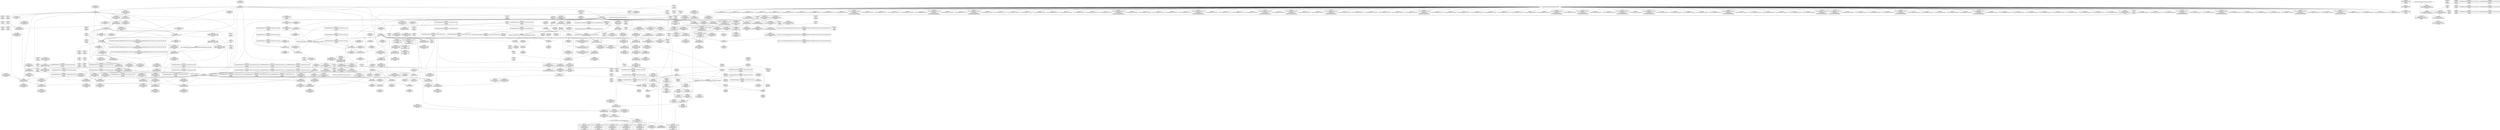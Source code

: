 digraph {
	CE0x5810f10 [shape=record,shape=Mrecord,label="{CE0x5810f10|selinux_sb_statfs:_call|security/selinux/hooks.c,2625|*SummSource*}"]
	CE0x5872480 [shape=record,shape=Mrecord,label="{CE0x5872480|_ret_i32_%retval.0,_!dbg_!27728|security/selinux/avc.c,775|*SummSink*}"]
	CE0x5850260 [shape=record,shape=Mrecord,label="{CE0x5850260|_ret_i32_%tmp6,_!dbg_!27716|security/selinux/hooks.c,197|*SummSource*}"]
	CE0x58b2b50 [shape=record,shape=Mrecord,label="{CE0x58b2b50|avc_has_perm:_tclass|Function::avc_has_perm&Arg::tclass::}"]
	CE0x58b5850 [shape=record,shape=Mrecord,label="{CE0x58b5850|0:_i32,_4:_i32,_8:_i32,_12:_i32,_:_CMRE_20,24_|*MultipleSource*|security/selinux/hooks.c,196|security/selinux/hooks.c,197|*LoadInst*|security/selinux/hooks.c,196}"]
	CE0x581d900 [shape=record,shape=Mrecord,label="{CE0x581d900|232:_%struct.super_block*,_:_CRE_155,156_}"]
	CE0x5813040 [shape=record,shape=Mrecord,label="{CE0x5813040|GLOBAL:_selinux_sb_statfs.__warned|Global_var:selinux_sb_statfs.__warned|*SummSource*}"]
	CE0x5891460 [shape=record,shape=Mrecord,label="{CE0x5891460|cred_sid:_tmp2|*SummSink*}"]
	CE0x585b320 [shape=record,shape=Mrecord,label="{CE0x585b320|232:_%struct.super_block*,_:_CRE_161,162_}"]
	CE0x5805fe0 [shape=record,shape=Mrecord,label="{CE0x5805fe0|selinux_sb_statfs:_land.lhs.true|*SummSink*}"]
	CE0x5871960 [shape=record,shape=Mrecord,label="{CE0x5871960|i32_(i32,_i32,_i16,_i32,_%struct.common_audit_data*)*_bitcast_(i32_(i32,_i32,_i16,_i32,_%struct.common_audit_data.495*)*_avc_has_perm_to_i32_(i32,_i32,_i16,_i32,_%struct.common_audit_data*)*)|*Constant*}"]
	CE0x585bbe0 [shape=record,shape=Mrecord,label="{CE0x585bbe0|232:_%struct.super_block*,_:_CRE_168,169_}"]
	CE0x581e380 [shape=record,shape=Mrecord,label="{CE0x581e380|_call_void_lockdep_rcu_suspicious(i8*_getelementptr_inbounds_(_25_x_i8_,_25_x_i8_*_.str3,_i32_0,_i32_0),_i32_2625,_i8*_getelementptr_inbounds_(_45_x_i8_,_45_x_i8_*_.str12,_i32_0,_i32_0))_#10,_!dbg_!27728|security/selinux/hooks.c,2625}"]
	CE0x5851940 [shape=record,shape=Mrecord,label="{CE0x5851940|_ret_%struct.task_struct*_%tmp4,_!dbg_!27714|./arch/x86/include/asm/current.h,14}"]
	CE0x5851a50 [shape=record,shape=Mrecord,label="{CE0x5851a50|_ret_%struct.task_struct*_%tmp4,_!dbg_!27714|./arch/x86/include/asm/current.h,14|*SummSink*}"]
	CE0x5802310 [shape=record,shape=Mrecord,label="{CE0x5802310|i64_4|*Constant*|*SummSink*}"]
	CE0x5817eb0 [shape=record,shape=Mrecord,label="{CE0x5817eb0|selinux_sb_statfs:_tmp5|security/selinux/hooks.c,2625|*SummSink*}"]
	CE0x58574b0 [shape=record,shape=Mrecord,label="{CE0x58574b0|selinux_sb_statfs:_d_sb|security/selinux/hooks.c,2629|*SummSource*}"]
	CE0x58595d0 [shape=record,shape=Mrecord,label="{CE0x58595d0|232:_%struct.super_block*,_:_CRE_94,95_}"]
	CE0x581d3c0 [shape=record,shape=Mrecord,label="{CE0x581d3c0|selinux_sb_statfs:_tmp20|security/selinux/hooks.c,2625|*SummSink*}"]
	CE0x58334f0 [shape=record,shape=Mrecord,label="{CE0x58334f0|get_current:_tmp4|./arch/x86/include/asm/current.h,14}"]
	CE0x581b840 [shape=record,shape=Mrecord,label="{CE0x581b840|GLOBAL:_lockdep_rcu_suspicious|*Constant*|*SummSource*}"]
	CE0x58387a0 [shape=record,shape=Mrecord,label="{CE0x58387a0|get_current:_tmp|*SummSink*}"]
	CE0x5855fb0 [shape=record,shape=Mrecord,label="{CE0x5855fb0|i8_10|*Constant*|*SummSource*}"]
	CE0x5861700 [shape=record,shape=Mrecord,label="{CE0x5861700|232:_%struct.super_block*,_:_CRE_306,307_}"]
	CE0x581b990 [shape=record,shape=Mrecord,label="{CE0x581b990|i64*_getelementptr_inbounds_(_11_x_i64_,_11_x_i64_*___llvm_gcov_ctr202,_i64_0,_i64_8)|*Constant*|*SummSource*}"]
	CE0x58605f0 [shape=record,shape=Mrecord,label="{CE0x58605f0|232:_%struct.super_block*,_:_CRE_240,248_|*MultipleSource*|security/selinux/hooks.c,2629|Function::selinux_sb_statfs&Arg::dentry::}"]
	CE0x585f420 [shape=record,shape=Mrecord,label="{CE0x585f420|232:_%struct.super_block*,_:_CRE_213,214_}"]
	CE0x585dee0 [shape=record,shape=Mrecord,label="{CE0x585dee0|232:_%struct.super_block*,_:_CRE_196,197_}"]
	CE0x5859ad0 [shape=record,shape=Mrecord,label="{CE0x5859ad0|232:_%struct.super_block*,_:_CRE_104,112_|*MultipleSource*|security/selinux/hooks.c,2629|Function::selinux_sb_statfs&Arg::dentry::}"]
	CE0x5850c80 [shape=record,shape=Mrecord,label="{CE0x5850c80|selinux_sb_statfs:_call3|security/selinux/hooks.c,2625|*SummSink*}"]
	CE0x5862300 [shape=record,shape=Mrecord,label="{CE0x5862300|232:_%struct.super_block*,_:_CRE_315,316_}"]
	CE0x5857270 [shape=record,shape=Mrecord,label="{CE0x5857270|i32_9|*Constant*|*SummSink*}"]
	CE0x5890850 [shape=record,shape=Mrecord,label="{CE0x5890850|selinux_sb_statfs:_dentry6|security/selinux/hooks.c,2629}"]
	CE0x5805ef0 [shape=record,shape=Mrecord,label="{CE0x5805ef0|selinux_sb_statfs:_land.lhs.true|*SummSource*}"]
	CE0x5820580 [shape=record,shape=Mrecord,label="{CE0x5820580|selinux_sb_statfs:_tmp18|security/selinux/hooks.c,2625|*SummSink*}"]
	CE0x5816560 [shape=record,shape=Mrecord,label="{CE0x5816560|get_current:_tmp1}"]
	CE0x581c320 [shape=record,shape=Mrecord,label="{CE0x581c320|i8_1|*Constant*|*SummSink*}"]
	CE0x58562e0 [shape=record,shape=Mrecord,label="{CE0x58562e0|232:_%struct.super_block*,_:_CRE_149,150_}"]
	CE0x58b3370 [shape=record,shape=Mrecord,label="{CE0x58b3370|cred_sid:_bb}"]
	CE0x58180c0 [shape=record,shape=Mrecord,label="{CE0x58180c0|GLOBAL:_selinux_sb_statfs.__warned|Global_var:selinux_sb_statfs.__warned}"]
	CE0x581cc00 [shape=record,shape=Mrecord,label="{CE0x581cc00|selinux_sb_statfs:_tmp19|security/selinux/hooks.c,2625|*SummSink*}"]
	CE0x58501f0 [shape=record,shape=Mrecord,label="{CE0x58501f0|get_current:_tmp2}"]
	CE0x58aaa50 [shape=record,shape=Mrecord,label="{CE0x58aaa50|COLLAPSED:_CMRE:_elem_0::|security/selinux/hooks.c,196}"]
	CE0x5896fb0 [shape=record,shape=Mrecord,label="{CE0x5896fb0|get_current:_bb|*SummSource*}"]
	CE0x5823260 [shape=record,shape=Mrecord,label="{CE0x5823260|superblock_has_perm:_tmp|*SummSink*}"]
	CE0x5872630 [shape=record,shape=Mrecord,label="{CE0x5872630|i64*_getelementptr_inbounds_(_2_x_i64_,_2_x_i64_*___llvm_gcov_ctr131,_i64_0,_i64_0)|*Constant*|*SummSink*}"]
	CE0x5851000 [shape=record,shape=Mrecord,label="{CE0x5851000|GLOBAL:_get_current|*Constant*|*SummSource*}"]
	"CONST[source:2(external),value:2(dynamic)][purpose:{subject}]"
	CE0x58b2c90 [shape=record,shape=Mrecord,label="{CE0x58b2c90|avc_has_perm:_tclass|Function::avc_has_perm&Arg::tclass::|*SummSink*}"]
	CE0x5895030 [shape=record,shape=Mrecord,label="{CE0x5895030|cred_sid:_tmp|*SummSink*}"]
	CE0x7549330 [shape=record,shape=Mrecord,label="{CE0x7549330|selinux_sb_statfs:_land.lhs.true}"]
	CE0x5868570 [shape=record,shape=Mrecord,label="{CE0x5868570|96:_%struct.dentry*,_272:_i8*,_:_CRE_96,104_|*MultipleSource*|security/selinux/hooks.c,2629|*LoadInst*|security/selinux/hooks.c,2629}"]
	CE0x5804f30 [shape=record,shape=Mrecord,label="{CE0x5804f30|selinux_sb_statfs:_tobool1|security/selinux/hooks.c,2625|*SummSink*}"]
	CE0x58a82b0 [shape=record,shape=Mrecord,label="{CE0x58a82b0|selinux_sb_statfs:_tmp24|*LoadInst*|security/selinux/hooks.c,2630}"]
	CE0x5892450 [shape=record,shape=Mrecord,label="{CE0x5892450|i32_22|*Constant*|*SummSource*}"]
	CE0x581a8c0 [shape=record,shape=Mrecord,label="{CE0x581a8c0|i1_true|*Constant*}"]
	CE0x585cd60 [shape=record,shape=Mrecord,label="{CE0x585cd60|232:_%struct.super_block*,_:_CRE_182,183_}"]
	CE0x585d760 [shape=record,shape=Mrecord,label="{CE0x585d760|232:_%struct.super_block*,_:_CRE_190,191_}"]
	CE0x5824de0 [shape=record,shape=Mrecord,label="{CE0x5824de0|selinux_sb_statfs:_tmp7|security/selinux/hooks.c,2625|*SummSource*}"]
	CE0x5820280 [shape=record,shape=Mrecord,label="{CE0x5820280|selinux_sb_statfs:_tmp18|security/selinux/hooks.c,2625}"]
	CE0x5862800 [shape=record,shape=Mrecord,label="{CE0x5862800|232:_%struct.super_block*,_:_CRE_319,320_}"]
	CE0x58a1d90 [shape=record,shape=Mrecord,label="{CE0x58a1d90|superblock_has_perm:_tmp5|security/selinux/hooks.c,1865|*SummSource*}"]
	CE0x5815fb0 [shape=record,shape=Mrecord,label="{CE0x5815fb0|selinux_sb_statfs:_land.lhs.true2}"]
	CE0x5804e20 [shape=record,shape=Mrecord,label="{CE0x5804e20|selinux_sb_statfs:_tobool1|security/selinux/hooks.c,2625|*SummSource*}"]
	CE0x5814ba0 [shape=record,shape=Mrecord,label="{CE0x5814ba0|selinux_sb_statfs:_tmp8|security/selinux/hooks.c,2625|*SummSource*}"]
	CE0x5836ca0 [shape=record,shape=Mrecord,label="{CE0x5836ca0|i64_1|*Constant*}"]
	CE0x5818200 [shape=record,shape=Mrecord,label="{CE0x5818200|selinux_sb_statfs:_tmp5|security/selinux/hooks.c,2625}"]
	CE0x58b5940 [shape=record,shape=Mrecord,label="{CE0x58b5940|cred_sid:_tmp6|security/selinux/hooks.c,197}"]
	CE0x585bd20 [shape=record,shape=Mrecord,label="{CE0x585bd20|232:_%struct.super_block*,_:_CRE_169,170_}"]
	CE0x580d740 [shape=record,shape=Mrecord,label="{CE0x580d740|superblock_has_perm:_bb}"]
	CE0x58a1ff0 [shape=record,shape=Mrecord,label="{CE0x58a1ff0|superblock_has_perm:_sid1|security/selinux/hooks.c,1866}"]
	CE0x58a16a0 [shape=record,shape=Mrecord,label="{CE0x58a16a0|superblock_has_perm:_tmp6|security/selinux/hooks.c,1866|*SummSource*}"]
	CE0x5871e10 [shape=record,shape=Mrecord,label="{CE0x5871e10|i32_(i32,_i32,_i16,_i32,_%struct.common_audit_data*)*_bitcast_(i32_(i32,_i32,_i16,_i32,_%struct.common_audit_data.495*)*_avc_has_perm_to_i32_(i32,_i32,_i16,_i32,_%struct.common_audit_data*)*)|*Constant*|*SummSource*}"]
	CE0x58b3bb0 [shape=record,shape=Mrecord,label="{CE0x58b3bb0|avc_has_perm:_ssid|Function::avc_has_perm&Arg::ssid::|*SummSink*}"]
	CE0x5861cc0 [shape=record,shape=Mrecord,label="{CE0x5861cc0|232:_%struct.super_block*,_:_CRE_310,311_}"]
	CE0x5873550 [shape=record,shape=Mrecord,label="{CE0x5873550|COLLAPSED:_GCMRE___llvm_gcov_ctr131_internal_global_2_x_i64_zeroinitializer:_elem_0:default:}"]
	CE0x581df40 [shape=record,shape=Mrecord,label="{CE0x581df40|232:_%struct.super_block*,_:_CRE_160,161_}"]
	CE0x58306a0 [shape=record,shape=Mrecord,label="{CE0x58306a0|get_current:_tmp1|*SummSink*}"]
	CE0x5838810 [shape=record,shape=Mrecord,label="{CE0x5838810|i64*_getelementptr_inbounds_(_2_x_i64_,_2_x_i64_*___llvm_gcov_ctr98,_i64_0,_i64_1)|*Constant*|*SummSink*}"]
	CE0x58331c0 [shape=record,shape=Mrecord,label="{CE0x58331c0|superblock_has_perm:_s_security|security/selinux/hooks.c,1865|*SummSource*}"]
	CE0x585c9a0 [shape=record,shape=Mrecord,label="{CE0x585c9a0|232:_%struct.super_block*,_:_CRE_179,180_}"]
	CE0x5812ba0 [shape=record,shape=Mrecord,label="{CE0x5812ba0|get_current:_tmp4|./arch/x86/include/asm/current.h,14|*SummSource*}"]
	CE0x580bf20 [shape=record,shape=Mrecord,label="{CE0x580bf20|selinux_sb_statfs:_tmp1|*SummSink*}"]
	CE0x58abd10 [shape=record,shape=Mrecord,label="{CE0x58abd10|0:_i32,_4:_i32,_8:_i32,_12:_i32,_:_CMRE_4,8_|*MultipleSource*|security/selinux/hooks.c,196|security/selinux/hooks.c,197|*LoadInst*|security/selinux/hooks.c,196}"]
	CE0x581bdb0 [shape=record,shape=Mrecord,label="{CE0x581bdb0|selinux_sb_statfs:_tmp15|security/selinux/hooks.c,2625}"]
	CE0x585d260 [shape=record,shape=Mrecord,label="{CE0x585d260|232:_%struct.super_block*,_:_CRE_186,187_}"]
	CE0x5861f40 [shape=record,shape=Mrecord,label="{CE0x5861f40|232:_%struct.super_block*,_:_CRE_312,313_}"]
	CE0x585baa0 [shape=record,shape=Mrecord,label="{CE0x585baa0|232:_%struct.super_block*,_:_CRE_167,168_}"]
	CE0x5825050 [shape=record,shape=Mrecord,label="{CE0x5825050|i64*_getelementptr_inbounds_(_11_x_i64_,_11_x_i64_*___llvm_gcov_ctr202,_i64_0,_i64_0)|*Constant*|*SummSource*}"]
	CE0x581bd40 [shape=record,shape=Mrecord,label="{CE0x581bd40|i8_1|*Constant*}"]
	CE0x58167e0 [shape=record,shape=Mrecord,label="{CE0x58167e0|selinux_sb_statfs:_if.then|*SummSource*}"]
	CE0x583b600 [shape=record,shape=Mrecord,label="{CE0x583b600|i64*_getelementptr_inbounds_(_2_x_i64_,_2_x_i64_*___llvm_gcov_ctr151,_i64_0,_i64_1)|*Constant*|*SummSink*}"]
	CE0x5835760 [shape=record,shape=Mrecord,label="{CE0x5835760|cred_sid:_cred|Function::cred_sid&Arg::cred::}"]
	CE0x58364c0 [shape=record,shape=Mrecord,label="{CE0x58364c0|superblock_has_perm:_tmp3|*SummSource*}"]
	CE0x58ac0a0 [shape=record,shape=Mrecord,label="{CE0x58ac0a0|0:_i32,_4:_i32,_8:_i32,_12:_i32,_:_CMRE_12,16_|*MultipleSource*|security/selinux/hooks.c,196|security/selinux/hooks.c,197|*LoadInst*|security/selinux/hooks.c,196}"]
	CE0x5824220 [shape=record,shape=Mrecord,label="{CE0x5824220|get_current:_tmp3}"]
	CE0x58a6e20 [shape=record,shape=Mrecord,label="{CE0x58a6e20|superblock_has_perm:_tmp1|*SummSink*}"]
	CE0x58b5640 [shape=record,shape=Mrecord,label="{CE0x58b5640|%struct.task_struct*_(%struct.task_struct**)*_asm_movq_%gs:$_1:P_,$0_,_r,im,_dirflag_,_fpsr_,_flags_|*SummSink*}"]
	CE0x585a1d0 [shape=record,shape=Mrecord,label="{CE0x585a1d0|232:_%struct.super_block*,_:_CRE_147,148_}"]
	CE0x5815a90 [shape=record,shape=Mrecord,label="{CE0x5815a90|selinux_sb_statfs:_if.end|*SummSource*}"]
	CE0x585e2a0 [shape=record,shape=Mrecord,label="{CE0x585e2a0|232:_%struct.super_block*,_:_CRE_199,200_}"]
	CE0x581e580 [shape=record,shape=Mrecord,label="{CE0x581e580|selinux_sb_statfs:_tmp16|security/selinux/hooks.c,2625|*SummSource*}"]
	CE0x5868da0 [shape=record,shape=Mrecord,label="{CE0x5868da0|i32_12|*Constant*|*SummSource*}"]
	CE0x5856150 [shape=record,shape=Mrecord,label="{CE0x5856150|i8_10|*Constant*|*SummSink*}"]
	CE0x5817500 [shape=record,shape=Mrecord,label="{CE0x5817500|selinux_sb_statfs:_tmp|*SummSink*}"]
	CE0x581f950 [shape=record,shape=Mrecord,label="{CE0x581f950|GLOBAL:_get_current|*Constant*}"]
	CE0x58a8420 [shape=record,shape=Mrecord,label="{CE0x58a8420|selinux_sb_statfs:_d_sb7|security/selinux/hooks.c,2630}"]
	CE0x5837090 [shape=record,shape=Mrecord,label="{CE0x5837090|selinux_sb_statfs:_call|security/selinux/hooks.c,2625|*SummSink*}"]
	CE0x588eb70 [shape=record,shape=Mrecord,label="{CE0x588eb70|selinux_sb_statfs:_u|security/selinux/hooks.c,2629}"]
	CE0x5812a40 [shape=record,shape=Mrecord,label="{CE0x5812a40|get_current:_tmp2|*SummSource*}"]
	CE0x5858470 [shape=record,shape=Mrecord,label="{CE0x5858470|232:_%struct.super_block*,_:_CRE_48,52_|*MultipleSource*|security/selinux/hooks.c,2629|Function::selinux_sb_statfs&Arg::dentry::}"]
	CE0x5818ab0 [shape=record,shape=Mrecord,label="{CE0x5818ab0|selinux_sb_statfs:_tmp4|security/selinux/hooks.c,2625|*SummSource*}"]
	CE0x581f580 [shape=record,shape=Mrecord,label="{CE0x581f580|i64*_getelementptr_inbounds_(_11_x_i64_,_11_x_i64_*___llvm_gcov_ctr202,_i64_0,_i64_9)|*Constant*}"]
	CE0x582f780 [shape=record,shape=Mrecord,label="{CE0x582f780|superblock_has_perm:_tmp6|security/selinux/hooks.c,1866|*SummSink*}"]
	CE0x581cb20 [shape=record,shape=Mrecord,label="{CE0x581cb20|i64*_getelementptr_inbounds_(_11_x_i64_,_11_x_i64_*___llvm_gcov_ctr202,_i64_0,_i64_10)|*Constant*|*SummSink*}"]
	CE0x58a1840 [shape=record,shape=Mrecord,label="{CE0x58a1840|avc_has_perm:_entry|*SummSink*}"]
	CE0x585f1a0 [shape=record,shape=Mrecord,label="{CE0x585f1a0|232:_%struct.super_block*,_:_CRE_211,212_}"]
	CE0x585c4a0 [shape=record,shape=Mrecord,label="{CE0x585c4a0|232:_%struct.super_block*,_:_CRE_175,176_}"]
	"CONST[source:0(mediator),value:0(static)][purpose:{operation}]"
	CE0x585d9e0 [shape=record,shape=Mrecord,label="{CE0x585d9e0|232:_%struct.super_block*,_:_CRE_192,193_}"]
	CE0x585ede0 [shape=record,shape=Mrecord,label="{CE0x585ede0|232:_%struct.super_block*,_:_CRE_208,209_}"]
	CE0x58a8850 [shape=record,shape=Mrecord,label="{CE0x58a8850|selinux_sb_statfs:_d_sb7|security/selinux/hooks.c,2630|*SummSink*}"]
	"CONST[source:0(mediator),value:2(dynamic)][purpose:{subject}]"
	CE0x585b6e0 [shape=record,shape=Mrecord,label="{CE0x585b6e0|232:_%struct.super_block*,_:_CRE_164,165_}"]
	CE0x50b6fd0 [shape=record,shape=Mrecord,label="{CE0x50b6fd0|selinux_sb_statfs:_tmp4|security/selinux/hooks.c,2625|*SummSink*}"]
	CE0x5833450 [shape=record,shape=Mrecord,label="{CE0x5833450|_call_void_mcount()_#3|*SummSink*}"]
	CE0x58ab080 [shape=record,shape=Mrecord,label="{CE0x58ab080|i32_1|*Constant*}"]
	CE0x580db30 [shape=record,shape=Mrecord,label="{CE0x580db30|selinux_sb_statfs:_tmp14|security/selinux/hooks.c,2625}"]
	CE0x583b6e0 [shape=record,shape=Mrecord,label="{CE0x583b6e0|superblock_has_perm:_tmp1|*SummSource*}"]
	CE0x58b8140 [shape=record,shape=Mrecord,label="{CE0x58b8140|i64*_getelementptr_inbounds_(_2_x_i64_,_2_x_i64_*___llvm_gcov_ctr131,_i64_0,_i64_1)|*Constant*}"]
	CE0x5836a30 [shape=record,shape=Mrecord,label="{CE0x5836a30|i64*_getelementptr_inbounds_(_11_x_i64_,_11_x_i64_*___llvm_gcov_ctr202,_i64_0,_i64_1)|*Constant*|*SummSource*}"]
	CE0x580d550 [shape=record,shape=Mrecord,label="{CE0x580d550|selinux_sb_statfs:_if.end}"]
	CE0x58913f0 [shape=record,shape=Mrecord,label="{CE0x58913f0|cred_sid:_tmp2|*SummSource*}"]
	CE0x5893d80 [shape=record,shape=Mrecord,label="{CE0x5893d80|get_current:_tmp1|*SummSource*}"]
	CE0x58942e0 [shape=record,shape=Mrecord,label="{CE0x58942e0|cred_sid:_entry|*SummSource*}"]
	CE0x58536b0 [shape=record,shape=Mrecord,label="{CE0x58536b0|selinux_sb_statfs:_dentry|Function::selinux_sb_statfs&Arg::dentry::|*SummSink*}"]
	CE0x5835550 [shape=record,shape=Mrecord,label="{CE0x5835550|cred_sid:_entry|*SummSink*}"]
	CE0x58b4000 [shape=record,shape=Mrecord,label="{CE0x58b4000|avc_has_perm:_tsid|Function::avc_has_perm&Arg::tsid::|*SummSink*}"]
	CE0x5859c60 [shape=record,shape=Mrecord,label="{CE0x5859c60|232:_%struct.super_block*,_:_CRE_112,144_|*MultipleSource*|security/selinux/hooks.c,2629|Function::selinux_sb_statfs&Arg::dentry::}"]
	CE0x581a550 [shape=record,shape=Mrecord,label="{CE0x581a550|selinux_sb_statfs:_tmp9|security/selinux/hooks.c,2625|*SummSource*}"]
	CE0x58aa2a0 [shape=record,shape=Mrecord,label="{CE0x58aa2a0|superblock_has_perm:_sb|Function::superblock_has_perm&Arg::sb::|*SummSink*}"]
	CE0x5852200 [shape=record,shape=Mrecord,label="{CE0x5852200|selinux_sb_statfs:_cred4|security/selinux/hooks.c,2625|*SummSource*}"]
	CE0x58a0110 [shape=record,shape=Mrecord,label="{CE0x58a0110|superblock_has_perm:_perms|Function::superblock_has_perm&Arg::perms::|*SummSink*}"]
	CE0x583bd70 [shape=record,shape=Mrecord,label="{CE0x583bd70|i64_2|*Constant*|*SummSink*}"]
	CE0x583dff0 [shape=record,shape=Mrecord,label="{CE0x583dff0|GLOBAL:___llvm_gcov_ctr202|Global_var:__llvm_gcov_ctr202|*SummSink*}"]
	CE0x583d900 [shape=record,shape=Mrecord,label="{CE0x583d900|i32_2625|*Constant*|*SummSink*}"]
	CE0x58b21a0 [shape=record,shape=Mrecord,label="{CE0x58b21a0|superblock_has_perm:_tmp4|*LoadInst*|security/selinux/hooks.c,1865|*SummSink*}"]
	CE0x5891e50 [shape=record,shape=Mrecord,label="{CE0x5891e50|_call_void_mcount()_#3|*SummSink*}"]
	CE0x58719d0 [shape=record,shape=Mrecord,label="{CE0x58719d0|superblock_has_perm:_call2|security/selinux/hooks.c,1866|*SummSource*}"]
	CE0x58b2bc0 [shape=record,shape=Mrecord,label="{CE0x58b2bc0|avc_has_perm:_tclass|Function::avc_has_perm&Arg::tclass::|*SummSource*}"]
	CE0x585e3e0 [shape=record,shape=Mrecord,label="{CE0x585e3e0|232:_%struct.super_block*,_:_CRE_200,201_}"]
	CE0x5836780 [shape=record,shape=Mrecord,label="{CE0x5836780|_call_void_mcount()_#3}"]
	CE0x5816b40 [shape=record,shape=Mrecord,label="{CE0x5816b40|selinux_sb_statfs:_tmp12|security/selinux/hooks.c,2625|*SummSource*}"]
	CE0x58ac920 [shape=record,shape=Mrecord,label="{CE0x58ac920|i64*_getelementptr_inbounds_(_2_x_i64_,_2_x_i64_*___llvm_gcov_ctr151,_i64_0,_i64_0)|*Constant*|*SummSource*}"]
	CE0x5891d10 [shape=record,shape=Mrecord,label="{CE0x5891d10|_call_void_mcount()_#3}"]
	CE0x5851530 [shape=record,shape=Mrecord,label="{CE0x5851530|get_current:_entry|*SummSource*}"]
	CE0x58a9ec0 [shape=record,shape=Mrecord,label="{CE0x58a9ec0|superblock_has_perm:_perms|Function::superblock_has_perm&Arg::perms::}"]
	CE0x58aace0 [shape=record,shape=Mrecord,label="{CE0x58aace0|cred_sid:_tmp4|*LoadInst*|security/selinux/hooks.c,196|*SummSource*}"]
	CE0x5812ab0 [shape=record,shape=Mrecord,label="{CE0x5812ab0|get_current:_tmp2|*SummSink*}"]
	CE0x585c720 [shape=record,shape=Mrecord,label="{CE0x585c720|232:_%struct.super_block*,_:_CRE_177,178_}"]
	CE0x581cb90 [shape=record,shape=Mrecord,label="{CE0x581cb90|selinux_sb_statfs:_tmp19|security/selinux/hooks.c,2625|*SummSource*}"]
	CE0x5860970 [shape=record,shape=Mrecord,label="{CE0x5860970|232:_%struct.super_block*,_:_CRE_256,264_|*MultipleSource*|security/selinux/hooks.c,2629|Function::selinux_sb_statfs&Arg::dentry::}"]
	CE0x5855e10 [shape=record,shape=Mrecord,label="{CE0x5855e10|i8_10|*Constant*}"]
	CE0x5809820 [shape=record,shape=Mrecord,label="{CE0x5809820|selinux_sb_statfs:_tmp11|security/selinux/hooks.c,2625|*SummSource*}"]
	CE0x5859490 [shape=record,shape=Mrecord,label="{CE0x5859490|232:_%struct.super_block*,_:_CRE_93,94_}"]
	CE0x58abb50 [shape=record,shape=Mrecord,label="{CE0x58abb50|0:_i32,_4:_i32,_8:_i32,_12:_i32,_:_CMRE_0,4_|*MultipleSource*|security/selinux/hooks.c,196|security/selinux/hooks.c,197|*LoadInst*|security/selinux/hooks.c,196}"]
	CE0x5851690 [shape=record,shape=Mrecord,label="{CE0x5851690|get_current:_entry|*SummSink*}"]
	CE0x585f560 [shape=record,shape=Mrecord,label="{CE0x585f560|232:_%struct.super_block*,_:_CRE_214,215_}"]
	CE0x5825170 [shape=record,shape=Mrecord,label="{CE0x5825170|selinux_sb_statfs:_ad|security/selinux/hooks.c, 2626}"]
	CE0x5852c60 [shape=record,shape=Mrecord,label="{CE0x5852c60|selinux_sb_statfs:_type|security/selinux/hooks.c,2628|*SummSink*}"]
	CE0x585db20 [shape=record,shape=Mrecord,label="{CE0x585db20|232:_%struct.super_block*,_:_CRE_193,194_}"]
	CE0x5802510 [shape=record,shape=Mrecord,label="{CE0x5802510|i64_5|*Constant*}"]
	CE0x58b3e90 [shape=record,shape=Mrecord,label="{CE0x58b3e90|avc_has_perm:_tsid|Function::avc_has_perm&Arg::tsid::|*SummSource*}"]
	CE0x585c860 [shape=record,shape=Mrecord,label="{CE0x585c860|232:_%struct.super_block*,_:_CRE_178,179_}"]
	CE0x581f750 [shape=record,shape=Mrecord,label="{CE0x581f750|i64*_getelementptr_inbounds_(_11_x_i64_,_11_x_i64_*___llvm_gcov_ctr202,_i64_0,_i64_9)|*Constant*|*SummSource*}"]
	CE0x58375f0 [shape=record,shape=Mrecord,label="{CE0x58375f0|superblock_has_perm:_tmp}"]
	CE0x75491c0 [shape=record,shape=Mrecord,label="{CE0x75491c0|selinux_sb_statfs:_do.body|*SummSink*}"]
	CE0x5859190 [shape=record,shape=Mrecord,label="{CE0x5859190|232:_%struct.super_block*,_:_CRE_92,93_}"]
	CE0x58abae0 [shape=record,shape=Mrecord,label="{CE0x58abae0|0:_i32,_4:_i32,_8:_i32,_12:_i32,_:_CMRE_16,20_|*MultipleSource*|security/selinux/hooks.c,196|security/selinux/hooks.c,197|*LoadInst*|security/selinux/hooks.c,196}"]
	CE0x5852cd0 [shape=record,shape=Mrecord,label="{CE0x5852cd0|0:_i8,_8:_%struct.dentry*,_24:_%struct.selinux_audit_data*,_:_SCMRE_0,1_|*MultipleSource*|security/selinux/hooks.c, 2626|security/selinux/hooks.c,2628}"]
	CE0x58939a0 [shape=record,shape=Mrecord,label="{CE0x58939a0|GLOBAL:_current_task|Global_var:current_task|*SummSource*}"]
	CE0x5837660 [shape=record,shape=Mrecord,label="{CE0x5837660|COLLAPSED:_GCMRE___llvm_gcov_ctr151_internal_global_2_x_i64_zeroinitializer:_elem_0:default:}"]
	CE0x58a7800 [shape=record,shape=Mrecord,label="{CE0x58a7800|i64*_getelementptr_inbounds_(_2_x_i64_,_2_x_i64_*___llvm_gcov_ctr98,_i64_0,_i64_1)|*Constant*|*SummSource*}"]
	CE0x5802580 [shape=record,shape=Mrecord,label="{CE0x5802580|i64_5|*Constant*|*SummSource*}"]
	CE0x58ab510 [shape=record,shape=Mrecord,label="{CE0x58ab510|cred_sid:_tmp5|security/selinux/hooks.c,196|*SummSink*}"]
	CE0x58358a0 [shape=record,shape=Mrecord,label="{CE0x58358a0|cred_sid:_cred|Function::cred_sid&Arg::cred::|*SummSink*}"]
	CE0x5862940 [shape=record,shape=Mrecord,label="{CE0x5862940|selinux_sb_statfs:_tmp22|*LoadInst*|security/selinux/hooks.c,2629}"]
	CE0x5862bc0 [shape=record,shape=Mrecord,label="{CE0x5862bc0|selinux_sb_statfs:_tmp22|*LoadInst*|security/selinux/hooks.c,2629|*SummSink*}"]
	CE0x5891d80 [shape=record,shape=Mrecord,label="{CE0x5891d80|_call_void_mcount()_#3|*SummSource*}"]
	CE0x6b9b1c0 [shape=record,shape=Mrecord,label="{CE0x6b9b1c0|selinux_sb_statfs:_bb|*SummSource*}"]
	CE0x580a090 [shape=record,shape=Mrecord,label="{CE0x580a090|selinux_sb_statfs:_tmp|*SummSource*}"]
	CE0x58380f0 [shape=record,shape=Mrecord,label="{CE0x58380f0|selinux_sb_statfs:_tmp8|security/selinux/hooks.c,2625|*SummSink*}"]
	CE0x5892620 [shape=record,shape=Mrecord,label="{CE0x5892620|cred_sid:_security|security/selinux/hooks.c,196|*SummSource*}"]
	CE0x5896850 [shape=record,shape=Mrecord,label="{CE0x5896850|superblock_has_perm:_ad|Function::superblock_has_perm&Arg::ad::|*SummSink*}"]
	CE0x5895d50 [shape=record,shape=Mrecord,label="{CE0x5895d50|superblock_has_perm:_tmp2|*SummSink*}"]
	CE0x5817650 [shape=record,shape=Mrecord,label="{CE0x5817650|selinux_sb_statfs:_tmp8|security/selinux/hooks.c,2625}"]
	CE0x585c360 [shape=record,shape=Mrecord,label="{CE0x585c360|232:_%struct.super_block*,_:_CRE_174,175_}"]
	CE0x5832c30 [shape=record,shape=Mrecord,label="{CE0x5832c30|superblock_has_perm:_call|security/selinux/hooks.c,1863}"]
	CE0x58363f0 [shape=record,shape=Mrecord,label="{CE0x58363f0|superblock_has_perm:_tmp3}"]
	CE0x5807c30 [shape=record,shape=Mrecord,label="{CE0x5807c30|selinux_sb_statfs:_tmp3|*SummSink*}"]
	CE0x58626c0 [shape=record,shape=Mrecord,label="{CE0x58626c0|232:_%struct.super_block*,_:_CRE_318,319_}"]
	CE0x5859200 [shape=record,shape=Mrecord,label="{CE0x5859200|232:_%struct.super_block*,_:_CRE_91,92_}"]
	CE0x50b7110 [shape=record,shape=Mrecord,label="{CE0x50b7110|i64_2|*Constant*|*SummSource*}"]
	CE0x5894710 [shape=record,shape=Mrecord,label="{CE0x5894710|superblock_has_perm:_s_security|security/selinux/hooks.c,1865}"]
	CE0x585e8e0 [shape=record,shape=Mrecord,label="{CE0x585e8e0|232:_%struct.super_block*,_:_CRE_204,205_}"]
	CE0x5894840 [shape=record,shape=Mrecord,label="{CE0x5894840|superblock_has_perm:_tmp5|security/selinux/hooks.c,1865|*SummSink*}"]
	CE0x5809480 [shape=record,shape=Mrecord,label="{CE0x5809480|selinux_sb_statfs:_tmp10|security/selinux/hooks.c,2625|*SummSink*}"]
	CE0x5893f50 [shape=record,shape=Mrecord,label="{CE0x5893f50|_ret_i32_%call2,_!dbg_!27722|security/selinux/hooks.c,1866}"]
	CE0x6b9b0a0 [shape=record,shape=Mrecord,label="{CE0x6b9b0a0|selinux_sb_statfs:_bb}"]
	CE0x5811ef0 [shape=record,shape=Mrecord,label="{CE0x5811ef0|i64_1|*Constant*|*SummSink*}"]
	CE0x5857740 [shape=record,shape=Mrecord,label="{CE0x5857740|selinux_sb_statfs:_d_sb|security/selinux/hooks.c,2629}"]
	CE0x580e090 [shape=record,shape=Mrecord,label="{CE0x580e090|i1_true|*Constant*|*SummSource*}"]
	CE0x5851cf0 [shape=record,shape=Mrecord,label="{CE0x5851cf0|i32_78|*Constant*}"]
	CE0x5816190 [shape=record,shape=Mrecord,label="{CE0x5816190|selinux_sb_statfs:_if.then|*SummSink*}"]
	CE0x5861690 [shape=record,shape=Mrecord,label="{CE0x5861690|selinux_sb_statfs:_s_root|security/selinux/hooks.c,2629|*SummSink*}"]
	CE0x5824f60 [shape=record,shape=Mrecord,label="{CE0x5824f60|i64*_getelementptr_inbounds_(_11_x_i64_,_11_x_i64_*___llvm_gcov_ctr202,_i64_0,_i64_0)|*Constant*}"]
	CE0x5851f70 [shape=record,shape=Mrecord,label="{CE0x5851f70|COLLAPSED:_GCMRE_current_task_external_global_%struct.task_struct*:_elem_0::|security/selinux/hooks.c,2625}"]
	CE0x585cfe0 [shape=record,shape=Mrecord,label="{CE0x585cfe0|232:_%struct.super_block*,_:_CRE_184,185_}"]
	CE0x58a79b0 [shape=record,shape=Mrecord,label="{CE0x58a79b0|selinux_sb_statfs:_u|security/selinux/hooks.c,2629|*SummSink*}"]
	CE0x58a8930 [shape=record,shape=Mrecord,label="{CE0x58a8930|selinux_sb_statfs:_tmp24|*LoadInst*|security/selinux/hooks.c,2630|*SummSource*}"]
	CE0x58b2020 [shape=record,shape=Mrecord,label="{CE0x58b2020|superblock_has_perm:_tmp4|*LoadInst*|security/selinux/hooks.c,1865|*SummSource*}"]
	CE0x58251e0 [shape=record,shape=Mrecord,label="{CE0x58251e0|selinux_sb_statfs:_ad|security/selinux/hooks.c, 2626|*SummSource*}"]
	CE0x5859990 [shape=record,shape=Mrecord,label="{CE0x5859990|232:_%struct.super_block*,_:_CRE_96,104_|*MultipleSource*|security/selinux/hooks.c,2629|Function::selinux_sb_statfs&Arg::dentry::}"]
	CE0x58905f0 [shape=record,shape=Mrecord,label="{CE0x58905f0|selinux_sb_statfs:_tmp23|security/selinux/hooks.c,2629|*SummSink*}"]
	CE0x58909b0 [shape=record,shape=Mrecord,label="{CE0x58909b0|superblock_has_perm:_ad|Function::superblock_has_perm&Arg::ad::|*SummSource*}"]
	CE0x58600a0 [shape=record,shape=Mrecord,label="{CE0x58600a0|232:_%struct.super_block*,_:_CRE_223,224_}"]
	CE0x581a440 [shape=record,shape=Mrecord,label="{CE0x581a440|selinux_sb_statfs:_tmp9|security/selinux/hooks.c,2625}"]
	CE0x583c5e0 [shape=record,shape=Mrecord,label="{CE0x583c5e0|i8*_getelementptr_inbounds_(_25_x_i8_,_25_x_i8_*_.str3,_i32_0,_i32_0)|*Constant*|*SummSource*}"]
	CE0x5891930 [shape=record,shape=Mrecord,label="{CE0x5891930|cred_sid:_tmp3}"]
	CE0x581cd80 [shape=record,shape=Mrecord,label="{CE0x581cd80|get_current:_entry}"]
	CE0x589feb0 [shape=record,shape=Mrecord,label="{CE0x589feb0|_ret_i32_%call2,_!dbg_!27722|security/selinux/hooks.c,1866|*SummSink*}"]
	CE0x58a9c20 [shape=record,shape=Mrecord,label="{CE0x58a9c20|superblock_has_perm:_cred|Function::superblock_has_perm&Arg::cred::|*SummSource*}"]
	CE0x5861510 [shape=record,shape=Mrecord,label="{CE0x5861510|232:_%struct.super_block*,_:_CRE_305,306_}"]
	CE0x5857a00 [shape=record,shape=Mrecord,label="{CE0x5857a00|selinux_sb_statfs:_d_sb|security/selinux/hooks.c,2629|*SummSink*}"]
	CE0x58145b0 [shape=record,shape=Mrecord,label="{CE0x58145b0|selinux_sb_statfs:_tobool1|security/selinux/hooks.c,2625}"]
	CE0x58376d0 [shape=record,shape=Mrecord,label="{CE0x58376d0|superblock_has_perm:_tmp|*SummSource*}"]
	CE0x5812ca0 [shape=record,shape=Mrecord,label="{CE0x5812ca0|selinux_sb_statfs:_tmp7|security/selinux/hooks.c,2625|*SummSink*}"]
	CE0x58922a0 [shape=record,shape=Mrecord,label="{CE0x58922a0|i32_22|*Constant*|*SummSink*}"]
	CE0x5852510 [shape=record,shape=Mrecord,label="{CE0x5852510|selinux_sb_statfs:_tmp21|security/selinux/hooks.c,2625|*SummSource*}"]
	CE0x581c1e0 [shape=record,shape=Mrecord,label="{CE0x581c1e0|i8_1|*Constant*|*SummSource*}"]
	CE0x585b460 [shape=record,shape=Mrecord,label="{CE0x585b460|232:_%struct.super_block*,_:_CRE_162,163_}"]
	CE0x5891380 [shape=record,shape=Mrecord,label="{CE0x5891380|cred_sid:_tmp2}"]
	CE0x5824900 [shape=record,shape=Mrecord,label="{CE0x5824900|selinux_sb_statfs:_tmp6|security/selinux/hooks.c,2625|*SummSource*}"]
	CE0x58955a0 [shape=record,shape=Mrecord,label="{CE0x58955a0|get_current:_tmp4|./arch/x86/include/asm/current.h,14|*SummSink*}"]
	CE0x5862080 [shape=record,shape=Mrecord,label="{CE0x5862080|232:_%struct.super_block*,_:_CRE_313,314_}"]
	CE0x58164f0 [shape=record,shape=Mrecord,label="{CE0x58164f0|i64_1|*Constant*}"]
	CE0x585fe20 [shape=record,shape=Mrecord,label="{CE0x585fe20|232:_%struct.super_block*,_:_CRE_221,222_}"]
	CE0x5860d50 [shape=record,shape=Mrecord,label="{CE0x5860d50|232:_%struct.super_block*,_:_CRE_272,280_|*MultipleSource*|security/selinux/hooks.c,2629|Function::selinux_sb_statfs&Arg::dentry::}"]
	CE0x58189e0 [shape=record,shape=Mrecord,label="{CE0x58189e0|selinux_sb_statfs:_tmp4|security/selinux/hooks.c,2625}"]
	CE0x5824a70 [shape=record,shape=Mrecord,label="{CE0x5824a70|selinux_sb_statfs:_tmp6|security/selinux/hooks.c,2625|*SummSink*}"]
	CE0x58b3d60 [shape=record,shape=Mrecord,label="{CE0x58b3d60|avc_has_perm:_tsid|Function::avc_has_perm&Arg::tsid::}"]
	CE0x58a8a40 [shape=record,shape=Mrecord,label="{CE0x58a8a40|selinux_sb_statfs:_tmp24|*LoadInst*|security/selinux/hooks.c,2630|*SummSink*}"]
	CE0x58a7a90 [shape=record,shape=Mrecord,label="{CE0x58a7a90|selinux_sb_statfs:_d_sb7|security/selinux/hooks.c,2630|*SummSource*}"]
	CE0x585d8a0 [shape=record,shape=Mrecord,label="{CE0x585d8a0|232:_%struct.super_block*,_:_CRE_191,192_}"]
	CE0x581a2a0 [shape=record,shape=Mrecord,label="{CE0x581a2a0|i64_5|*Constant*|*SummSink*}"]
	CE0x58a7fd0 [shape=record,shape=Mrecord,label="{CE0x58a7fd0|selinux_sb_statfs:_dentry6|security/selinux/hooks.c,2629|*SummSink*}"]
	CE0x5801d30 [shape=record,shape=Mrecord,label="{CE0x5801d30|i64_0|*Constant*|*SummSource*}"]
	CE0x5871870 [shape=record,shape=Mrecord,label="{CE0x5871870|avc_has_perm:_requested|Function::avc_has_perm&Arg::requested::|*SummSink*}"]
	CE0x5824680 [shape=record,shape=Mrecord,label="{CE0x5824680|selinux_sb_statfs:_do.end|*SummSource*}"]
	CE0x5809310 [shape=record,shape=Mrecord,label="{CE0x5809310|selinux_sb_statfs:_tmp10|security/selinux/hooks.c,2625|*SummSource*}"]
	CE0x5894640 [shape=record,shape=Mrecord,label="{CE0x5894640|i32_0|*Constant*}"]
	CE0x58a2620 [shape=record,shape=Mrecord,label="{CE0x58a2620|superblock_has_perm:_sid1|security/selinux/hooks.c,1866|*SummSink*}"]
	CE0x585bfa0 [shape=record,shape=Mrecord,label="{CE0x585bfa0|232:_%struct.super_block*,_:_CRE_171,172_}"]
	CE0x5871770 [shape=record,shape=Mrecord,label="{CE0x5871770|avc_has_perm:_entry|*SummSource*}"]
	CE0x5812750 [shape=record,shape=Mrecord,label="{CE0x5812750|selinux_sb_statfs:_tmp2}"]
	CE0x585c0e0 [shape=record,shape=Mrecord,label="{CE0x585c0e0|232:_%struct.super_block*,_:_CRE_172,173_}"]
	CE0x585f2e0 [shape=record,shape=Mrecord,label="{CE0x585f2e0|232:_%struct.super_block*,_:_CRE_212,213_}"]
	CE0x583c190 [shape=record,shape=Mrecord,label="{CE0x583c190|_call_void_lockdep_rcu_suspicious(i8*_getelementptr_inbounds_(_25_x_i8_,_25_x_i8_*_.str3,_i32_0,_i32_0),_i32_2625,_i8*_getelementptr_inbounds_(_45_x_i8_,_45_x_i8_*_.str12,_i32_0,_i32_0))_#10,_!dbg_!27728|security/selinux/hooks.c,2625|*SummSource*}"]
	CE0x5815730 [shape=record,shape=Mrecord,label="{CE0x5815730|i64_3|*Constant*}"]
	CE0x58aa0f0 [shape=record,shape=Mrecord,label="{CE0x58aa0f0|superblock_has_perm:_sb|Function::superblock_has_perm&Arg::sb::|*SummSource*}"]
	CE0x5860f40 [shape=record,shape=Mrecord,label="{CE0x5860f40|232:_%struct.super_block*,_:_CRE_280,288_|*MultipleSource*|security/selinux/hooks.c,2629|Function::selinux_sb_statfs&Arg::dentry::}"]
	CE0x585dc60 [shape=record,shape=Mrecord,label="{CE0x585dc60|232:_%struct.super_block*,_:_CRE_194,195_}"]
	CE0x583afc0 [shape=record,shape=Mrecord,label="{CE0x583afc0|superblock_has_perm:_bb|*SummSink*}"]
	CE0x5858660 [shape=record,shape=Mrecord,label="{CE0x5858660|232:_%struct.super_block*,_:_CRE_56,64_|*MultipleSource*|security/selinux/hooks.c,2629|Function::selinux_sb_statfs&Arg::dentry::}"]
	CE0x58b3a50 [shape=record,shape=Mrecord,label="{CE0x58b3a50|avc_has_perm:_ssid|Function::avc_has_perm&Arg::ssid::}"]
	CE0x585eb60 [shape=record,shape=Mrecord,label="{CE0x585eb60|232:_%struct.super_block*,_:_CRE_206,207_}"]
	CE0x58a88c0 [shape=record,shape=Mrecord,label="{CE0x58a88c0|GLOBAL:_superblock_has_perm|*Constant*}"]
	CE0x58919a0 [shape=record,shape=Mrecord,label="{CE0x58919a0|cred_sid:_tmp3|*SummSource*}"]
	CE0x5835c20 [shape=record,shape=Mrecord,label="{CE0x5835c20|i64*_getelementptr_inbounds_(_2_x_i64_,_2_x_i64_*___llvm_gcov_ctr98,_i64_0,_i64_0)|*Constant*|*SummSource*}"]
	CE0x581fd80 [shape=record,shape=Mrecord,label="{CE0x581fd80|selinux_sb_statfs:_tmp17|security/selinux/hooks.c,2625|*SummSource*}"]
	CE0x58b5510 [shape=record,shape=Mrecord,label="{CE0x58b5510|GLOBAL:_current_task|Global_var:current_task}"]
	CE0x58b3530 [shape=record,shape=Mrecord,label="{CE0x58b3530|avc_has_perm:_auditdata|Function::avc_has_perm&Arg::auditdata::|*SummSource*}"]
	CE0x5813f50 [shape=record,shape=Mrecord,label="{CE0x5813f50|selinux_sb_statfs:_if.end|*SummSink*}"]
	CE0x5869140 [shape=record,shape=Mrecord,label="{CE0x5869140|selinux_sb_statfs:_s_root|security/selinux/hooks.c,2629}"]
	CE0x583cbb0 [shape=record,shape=Mrecord,label="{CE0x583cbb0|_call_void_mcount()_#3|*SummSource*}"]
	CE0x58569e0 [shape=record,shape=Mrecord,label="{CE0x58569e0|selinux_sb_statfs:_dentry|Function::selinux_sb_statfs&Arg::dentry::}"]
	CE0x5862580 [shape=record,shape=Mrecord,label="{CE0x5862580|232:_%struct.super_block*,_:_CRE_317,318_}"]
	CE0x581bf20 [shape=record,shape=Mrecord,label="{CE0x581bf20|selinux_sb_statfs:_tmp16|security/selinux/hooks.c,2625|*SummSink*}"]
	CE0x5860780 [shape=record,shape=Mrecord,label="{CE0x5860780|232:_%struct.super_block*,_:_CRE_248,256_|*MultipleSource*|security/selinux/hooks.c,2629|Function::selinux_sb_statfs&Arg::dentry::}"]
	CE0x58330e0 [shape=record,shape=Mrecord,label="{CE0x58330e0|GLOBAL:_cred_sid|*Constant*|*SummSink*}"]
	CE0x5894470 [shape=record,shape=Mrecord,label="{CE0x5894470|i32_16|*Constant*|*SummSink*}"]
	CE0x58943e0 [shape=record,shape=Mrecord,label="{CE0x58943e0|i32_16|*Constant*|*SummSource*}"]
	CE0x58618f0 [shape=record,shape=Mrecord,label="{CE0x58618f0|232:_%struct.super_block*,_:_CRE_307,308_}"]
	CE0x5812620 [shape=record,shape=Mrecord,label="{CE0x5812620|i64*_getelementptr_inbounds_(_11_x_i64_,_11_x_i64_*___llvm_gcov_ctr202,_i64_0,_i64_1)|*Constant*|*SummSink*}"]
	CE0x58b5b20 [shape=record,shape=Mrecord,label="{CE0x58b5b20|cred_sid:_tmp6|security/selinux/hooks.c,197|*SummSource*}"]
	CE0x585be60 [shape=record,shape=Mrecord,label="{CE0x585be60|232:_%struct.super_block*,_:_CRE_170,171_}"]
	CE0x5852160 [shape=record,shape=Mrecord,label="{CE0x5852160|selinux_sb_statfs:_cred4|security/selinux/hooks.c,2625}"]
	CE0x5811c60 [shape=record,shape=Mrecord,label="{CE0x5811c60|i64_1|*Constant*}"]
	CE0x581de00 [shape=record,shape=Mrecord,label="{CE0x581de00|232:_%struct.super_block*,_:_CRE_159,160_}"]
	CE0x585d4e0 [shape=record,shape=Mrecord,label="{CE0x585d4e0|232:_%struct.super_block*,_:_CRE_188,189_}"]
	CE0x583c820 [shape=record,shape=Mrecord,label="{CE0x583c820|i8*_getelementptr_inbounds_(_25_x_i8_,_25_x_i8_*_.str3,_i32_0,_i32_0)|*Constant*}"]
	CE0x580d7d0 [shape=record,shape=Mrecord,label="{CE0x580d7d0|superblock_has_perm:_bb|*SummSource*}"]
	CE0x5808af0 [shape=record,shape=Mrecord,label="{CE0x5808af0|selinux_sb_statfs:_tmp2|*SummSource*}"]
	CE0x5824cb0 [shape=record,shape=Mrecord,label="{CE0x5824cb0|selinux_sb_statfs:_tmp7|security/selinux/hooks.c,2625}"]
	CE0x5872790 [shape=record,shape=Mrecord,label="{CE0x5872790|cred_sid:_bb|*SummSource*}"]
	CE0x5825250 [shape=record,shape=Mrecord,label="{CE0x5825250|selinux_sb_statfs:_ad|security/selinux/hooks.c, 2626|*SummSink*}"]
	CE0x5822b20 [shape=record,shape=Mrecord,label="{CE0x5822b20|selinux_sb_statfs:_tmp19|security/selinux/hooks.c,2625}"]
	CE0x5814210 [shape=record,shape=Mrecord,label="{CE0x5814210|selinux_sb_statfs:_tmp5|security/selinux/hooks.c,2625|*SummSource*}"]
	CE0x5805d90 [shape=record,shape=Mrecord,label="{CE0x5805d90|selinux_sb_statfs:_entry|*SummSink*}"]
	CE0x58570b0 [shape=record,shape=Mrecord,label="{CE0x58570b0|i32_9|*Constant*|*SummSource*}"]
	CE0x5804db0 [shape=record,shape=Mrecord,label="{CE0x5804db0|i64_4|*Constant*}"]
	CE0x585fce0 [shape=record,shape=Mrecord,label="{CE0x585fce0|232:_%struct.super_block*,_:_CRE_220,221_}"]
	CE0x58160f0 [shape=record,shape=Mrecord,label="{CE0x58160f0|get_current:_tmp|*SummSource*}"]
	CE0x585e160 [shape=record,shape=Mrecord,label="{CE0x585e160|232:_%struct.super_block*,_:_CRE_198,199_}"]
	CE0x58b33e0 [shape=record,shape=Mrecord,label="{CE0x58b33e0|avc_has_perm:_auditdata|Function::avc_has_perm&Arg::auditdata::}"]
	CE0x5815d70 [shape=record,shape=Mrecord,label="{CE0x5815d70|i32_1|*Constant*|*SummSink*}"]
	CE0x5850b10 [shape=record,shape=Mrecord,label="{CE0x5850b10|selinux_sb_statfs:_call3|security/selinux/hooks.c,2625|*SummSource*}"]
	CE0x58b27b0 [shape=record,shape=Mrecord,label="{CE0x58b27b0|i16_5|*Constant*}"]
	CE0x5858290 [shape=record,shape=Mrecord,label="{CE0x5858290|232:_%struct.super_block*,_:_CRE_40,48_|*MultipleSource*|security/selinux/hooks.c,2629|Function::selinux_sb_statfs&Arg::dentry::}"]
	CE0x58a7760 [shape=record,shape=Mrecord,label="{CE0x58a7760|i64*_getelementptr_inbounds_(_2_x_i64_,_2_x_i64_*___llvm_gcov_ctr98,_i64_0,_i64_1)|*Constant*}"]
	CE0x5861e00 [shape=record,shape=Mrecord,label="{CE0x5861e00|232:_%struct.super_block*,_:_CRE_311,312_}"]
	CE0x6c57890 [shape=record,shape=Mrecord,label="{CE0x6c57890|selinux_sb_statfs:_land.lhs.true2|*SummSource*}"]
	CE0x580dc40 [shape=record,shape=Mrecord,label="{CE0x580dc40|selinux_sb_statfs:_tmp14|security/selinux/hooks.c,2625|*SummSource*}"]
	CE0x5856a50 [shape=record,shape=Mrecord,label="{CE0x5856a50|selinux_sb_statfs:_dentry|Function::selinux_sb_statfs&Arg::dentry::|*SummSource*}"]
	CE0x58926f0 [shape=record,shape=Mrecord,label="{CE0x58926f0|cred_sid:_security|security/selinux/hooks.c,196|*SummSink*}"]
	CE0x5896d90 [shape=record,shape=Mrecord,label="{CE0x5896d90|get_current:_bb}"]
	CE0x5896060 [shape=record,shape=Mrecord,label="{CE0x5896060|GLOBAL:_cred_sid|*Constant*}"]
	CE0x58aaf20 [shape=record,shape=Mrecord,label="{CE0x58aaf20|cred_sid:_tmp5|security/selinux/hooks.c,196}"]
	CE0x58aa450 [shape=record,shape=Mrecord,label="{CE0x58aa450|i32_8|*Constant*|*SummSource*}"]
	CE0x583dcf0 [shape=record,shape=Mrecord,label="{CE0x583dcf0|i8*_getelementptr_inbounds_(_45_x_i8_,_45_x_i8_*_.str12,_i32_0,_i32_0)|*Constant*|*SummSink*}"]
	CE0x5808b60 [shape=record,shape=Mrecord,label="{CE0x5808b60|selinux_sb_statfs:_tmp2|*SummSink*}"]
	CE0x5801cc0 [shape=record,shape=Mrecord,label="{CE0x5801cc0|i64_0|*Constant*|*SummSink*}"]
	CE0x5861b80 [shape=record,shape=Mrecord,label="{CE0x5861b80|232:_%struct.super_block*,_:_CRE_309,310_}"]
	CE0x585fa60 [shape=record,shape=Mrecord,label="{CE0x585fa60|232:_%struct.super_block*,_:_CRE_218,219_}"]
	CE0x58969e0 [shape=record,shape=Mrecord,label="{CE0x58969e0|_ret_i32_%call8,_!dbg_!27749|security/selinux/hooks.c,2630|*SummSource*}"]
	CE0x5816cb0 [shape=record,shape=Mrecord,label="{CE0x5816cb0|selinux_sb_statfs:_tmp12|security/selinux/hooks.c,2625|*SummSink*}"]
	CE0x5807ab0 [shape=record,shape=Mrecord,label="{CE0x5807ab0|selinux_sb_statfs:_tmp3}"]
	CE0x585e7a0 [shape=record,shape=Mrecord,label="{CE0x585e7a0|232:_%struct.super_block*,_:_CRE_203,204_}"]
	CE0x58155a0 [shape=record,shape=Mrecord,label="{CE0x58155a0|selinux_sb_statfs:_tobool|security/selinux/hooks.c,2625|*SummSource*}"]
	CE0x5820010 [shape=record,shape=Mrecord,label="{CE0x5820010|selinux_sb_statfs:_tmp17|security/selinux/hooks.c,2625|*SummSink*}"]
	CE0x585fba0 [shape=record,shape=Mrecord,label="{CE0x585fba0|232:_%struct.super_block*,_:_CRE_219,220_}"]
	CE0x580dac0 [shape=record,shape=Mrecord,label="{CE0x580dac0|i64*_getelementptr_inbounds_(_11_x_i64_,_11_x_i64_*___llvm_gcov_ctr202,_i64_0,_i64_8)|*Constant*}"]
	CE0x585d3a0 [shape=record,shape=Mrecord,label="{CE0x585d3a0|232:_%struct.super_block*,_:_CRE_187,188_}"]
	CE0x58a1500 [shape=record,shape=Mrecord,label="{CE0x58a1500|superblock_has_perm:_call2|security/selinux/hooks.c,1866}"]
	CE0x58357d0 [shape=record,shape=Mrecord,label="{CE0x58357d0|cred_sid:_cred|Function::cred_sid&Arg::cred::|*SummSource*}"]
	CE0x5856f90 [shape=record,shape=Mrecord,label="{CE0x5856f90|232:_%struct.super_block*,_:_CRE_154,155_}"]
	CE0x585d120 [shape=record,shape=Mrecord,label="{CE0x585d120|232:_%struct.super_block*,_:_CRE_185,186_}"]
	CE0x581e150 [shape=record,shape=Mrecord,label="{CE0x581e150|selinux_sb_statfs:_tmp15|security/selinux/hooks.c,2625|*SummSink*}"]
	CE0x5838cc0 [shape=record,shape=Mrecord,label="{CE0x5838cc0|get_current:_tmp3|*SummSink*}"]
	CE0x58050a0 [shape=record,shape=Mrecord,label="{CE0x58050a0|selinux_sb_statfs:_tmp9|security/selinux/hooks.c,2625|*SummSink*}"]
	CE0x580ba40 [shape=record,shape=Mrecord,label="{CE0x580ba40|selinux_sb_statfs:_tmp13|security/selinux/hooks.c,2625}"]
	CE0x5856e50 [shape=record,shape=Mrecord,label="{CE0x5856e50|232:_%struct.super_block*,_:_CRE_153,154_}"]
	CE0x5817050 [shape=record,shape=Mrecord,label="{CE0x5817050|i64*_getelementptr_inbounds_(_11_x_i64_,_11_x_i64_*___llvm_gcov_ctr202,_i64_0,_i64_6)|*Constant*|*SummSource*}"]
	CE0x58a9b10 [shape=record,shape=Mrecord,label="{CE0x58a9b10|superblock_has_perm:_cred|Function::superblock_has_perm&Arg::cred::}"]
	CE0x5807b50 [shape=record,shape=Mrecord,label="{CE0x5807b50|selinux_sb_statfs:_tmp3|*SummSource*}"]
	CE0x5858a40 [shape=record,shape=Mrecord,label="{CE0x5858a40|232:_%struct.super_block*,_:_CRE_72,80_|*MultipleSource*|security/selinux/hooks.c,2629|Function::selinux_sb_statfs&Arg::dentry::}"]
	CE0x581f8e0 [shape=record,shape=Mrecord,label="{CE0x581f8e0|i64*_getelementptr_inbounds_(_11_x_i64_,_11_x_i64_*___llvm_gcov_ctr202,_i64_0,_i64_9)|*Constant*|*SummSink*}"]
	CE0x581d760 [shape=record,shape=Mrecord,label="{CE0x581d760|selinux_sb_statfs:_call3|security/selinux/hooks.c,2625}"]
	CE0x58a8f50 [shape=record,shape=Mrecord,label="{CE0x58a8f50|selinux_sb_statfs:_call8|security/selinux/hooks.c,2630}"]
	CE0x585a160 [shape=record,shape=Mrecord,label="{CE0x585a160|232:_%struct.super_block*,_:_CRE_148,149_}"]
	CE0x5838630 [shape=record,shape=Mrecord,label="{CE0x5838630|0:_i8,_:_GCMR_selinux_sb_statfs.__warned_internal_global_i8_0,_section_.data.unlikely_,_align_1:_elem_0:default:}"]
	CE0x58b1dd0 [shape=record,shape=Mrecord,label="{CE0x58b1dd0|superblock_has_perm:_tmp4|*LoadInst*|security/selinux/hooks.c,1865}"]
	CE0x58abda0 [shape=record,shape=Mrecord,label="{CE0x58abda0|0:_i32,_4:_i32,_8:_i32,_12:_i32,_:_CMRE_8,12_|*MultipleSource*|security/selinux/hooks.c,196|security/selinux/hooks.c,197|*LoadInst*|security/selinux/hooks.c,196}"]
	CE0x58a6960 [shape=record,shape=Mrecord,label="{CE0x58a6960|%struct.task_struct*_(%struct.task_struct**)*_asm_movq_%gs:$_1:P_,$0_,_r,im,_dirflag_,_fpsr_,_flags_|*SummSource*}"]
	CE0x5837b10 [shape=record,shape=Mrecord,label="{CE0x5837b10|i64*_getelementptr_inbounds_(_11_x_i64_,_11_x_i64_*___llvm_gcov_ctr202,_i64_0,_i64_1)|*Constant*}"]
	CE0x58a7e60 [shape=record,shape=Mrecord,label="{CE0x58a7e60|selinux_sb_statfs:_dentry6|security/selinux/hooks.c,2629|*SummSource*}"]
	CE0x5860460 [shape=record,shape=Mrecord,label="{CE0x5860460|232:_%struct.super_block*,_:_CRE_232,240_|*MultipleSource*|security/selinux/hooks.c,2629|Function::selinux_sb_statfs&Arg::dentry::}"]
	CE0x58970e0 [shape=record,shape=Mrecord,label="{CE0x58970e0|get_current:_bb|*SummSink*}"]
	CE0x58a8bb0 [shape=record,shape=Mrecord,label="{CE0x58a8bb0|selinux_sb_statfs:_call8|security/selinux/hooks.c,2630|*SummSink*}"]
	CE0x5813ff0 [shape=record,shape=Mrecord,label="{CE0x5813ff0|selinux_sb_statfs:_do.end}"]
	CE0x5809710 [shape=record,shape=Mrecord,label="{CE0x5809710|selinux_sb_statfs:_tmp11|security/selinux/hooks.c,2625}"]
	CE0x5811cd0 [shape=record,shape=Mrecord,label="{CE0x5811cd0|i64_1|*Constant*|*SummSource*}"]
	CE0x5851110 [shape=record,shape=Mrecord,label="{CE0x5851110|GLOBAL:_get_current|*Constant*|*SummSink*}"]
	CE0x5819cd0 [shape=record,shape=Mrecord,label="{CE0x5819cd0|i64*_getelementptr_inbounds_(_2_x_i64_,_2_x_i64_*___llvm_gcov_ctr131,_i64_0,_i64_0)|*Constant*|*SummSource*}"]
	CE0x5857a70 [shape=record,shape=Mrecord,label="{CE0x5857a70|232:_%struct.super_block*,_:_CRE_16,24_|*MultipleSource*|security/selinux/hooks.c,2629|Function::selinux_sb_statfs&Arg::dentry::}"]
	CE0x5891a70 [shape=record,shape=Mrecord,label="{CE0x5891a70|cred_sid:_tmp3|*SummSink*}"]
	CE0x5862440 [shape=record,shape=Mrecord,label="{CE0x5862440|232:_%struct.super_block*,_:_CRE_316,317_}"]
	CE0x581db80 [shape=record,shape=Mrecord,label="{CE0x581db80|232:_%struct.super_block*,_:_CRE_157,158_}"]
	CE0x5861320 [shape=record,shape=Mrecord,label="{CE0x5861320|232:_%struct.super_block*,_:_CRE_296,304_|*MultipleSource*|security/selinux/hooks.c,2629|Function::selinux_sb_statfs&Arg::dentry::}"]
	CE0x5872930 [shape=record,shape=Mrecord,label="{CE0x5872930|cred_sid:_bb|*SummSink*}"]
	CE0x585e520 [shape=record,shape=Mrecord,label="{CE0x585e520|232:_%struct.super_block*,_:_CRE_201,202_}"]
	CE0x58ab250 [shape=record,shape=Mrecord,label="{CE0x58ab250|cred_sid:_tmp5|security/selinux/hooks.c,196|*SummSource*}"]
	CE0x5861130 [shape=record,shape=Mrecord,label="{CE0x5861130|232:_%struct.super_block*,_:_CRE_288,296_|*MultipleSource*|security/selinux/hooks.c,2629|Function::selinux_sb_statfs&Arg::dentry::}"]
	CE0x58735c0 [shape=record,shape=Mrecord,label="{CE0x58735c0|cred_sid:_tmp|*SummSource*}"]
	CE0x5809fb0 [shape=record,shape=Mrecord,label="{CE0x5809fb0|selinux_sb_statfs:_tmp}"]
	CE0x5832cd0 [shape=record,shape=Mrecord,label="{CE0x5832cd0|superblock_has_perm:_call|security/selinux/hooks.c,1863|*SummSource*}"]
	CE0x585f060 [shape=record,shape=Mrecord,label="{CE0x585f060|232:_%struct.super_block*,_:_CRE_210,211_}"]
	CE0x5810e70 [shape=record,shape=Mrecord,label="{CE0x5810e70|selinux_sb_statfs:_call|security/selinux/hooks.c,2625}"]
	CE0x5868ef0 [shape=record,shape=Mrecord,label="{CE0x5868ef0|i32_12|*Constant*|*SummSink*}"]
	CE0x585cc20 [shape=record,shape=Mrecord,label="{CE0x585cc20|232:_%struct.super_block*,_:_CRE_181,182_}"]
	CE0x58b2f90 [shape=record,shape=Mrecord,label="{CE0x58b2f90|avc_has_perm:_requested|Function::avc_has_perm&Arg::requested::}"]
	CE0x583b0f0 [shape=record,shape=Mrecord,label="{CE0x583b0f0|GLOBAL:_lockdep_rcu_suspicious|*Constant*|*SummSink*}"]
	CE0x580bab0 [shape=record,shape=Mrecord,label="{CE0x580bab0|selinux_sb_statfs:_tmp13|security/selinux/hooks.c,2625|*SummSource*}"]
	CE0x6e762b0 [shape=record,shape=Mrecord,label="{CE0x6e762b0|selinux_sb_statfs:_do.body|*SummSource*}"]
	CE0x58518a0 [shape=record,shape=Mrecord,label="{CE0x58518a0|_ret_%struct.task_struct*_%tmp4,_!dbg_!27714|./arch/x86/include/asm/current.h,14|*SummSource*}"]
	CE0x58aa630 [shape=record,shape=Mrecord,label="{CE0x58aa630|i32_8|*Constant*|*SummSink*}"]
	CE0x58b5c10 [shape=record,shape=Mrecord,label="{CE0x58b5c10|cred_sid:_tmp6|security/selinux/hooks.c,197|*SummSink*}"]
	CE0x5816a00 [shape=record,shape=Mrecord,label="{CE0x5816a00|selinux_sb_statfs:_tmp12|security/selinux/hooks.c,2625}"]
	CE0x58a1ab0 [shape=record,shape=Mrecord,label="{CE0x58a1ab0|i32_1|*Constant*}"]
	CE0x585cae0 [shape=record,shape=Mrecord,label="{CE0x585cae0|232:_%struct.super_block*,_:_CRE_180,181_}"]
	CE0x5859010 [shape=record,shape=Mrecord,label="{CE0x5859010|232:_%struct.super_block*,_:_CRE_90,91_}"]
	CE0x58a0030 [shape=record,shape=Mrecord,label="{CE0x58a0030|i64*_getelementptr_inbounds_(_2_x_i64_,_2_x_i64_*___llvm_gcov_ctr98,_i64_0,_i64_0)|*Constant*}"]
	CE0x58aabd0 [shape=record,shape=Mrecord,label="{CE0x58aabd0|cred_sid:_tmp4|*LoadInst*|security/selinux/hooks.c,196}"]
	CE0x5856970 [shape=record,shape=Mrecord,label="{CE0x5856970|i32_9|*Constant*}"]
	CE0x58720e0 [shape=record,shape=Mrecord,label="{CE0x58720e0|avc_has_perm:_auditdata|Function::avc_has_perm&Arg::auditdata::|*SummSink*}"]
	CE0x5851da0 [shape=record,shape=Mrecord,label="{CE0x5851da0|i32_78|*Constant*|*SummSink*}"]
	CE0x5807e10 [shape=record,shape=Mrecord,label="{CE0x5807e10|_call_void_mcount()_#3}"]
	CE0x58566a0 [shape=record,shape=Mrecord,label="{CE0x58566a0|232:_%struct.super_block*,_:_CRE_150,151_}"]
	CE0x7677e90 [shape=record,shape=Mrecord,label="{CE0x7677e90|_call_void_mcount()_#3|*SummSink*}"]
	CE0x5816080 [shape=record,shape=Mrecord,label="{CE0x5816080|COLLAPSED:_GCMRE___llvm_gcov_ctr98_internal_global_2_x_i64_zeroinitializer:_elem_0:default:}"]
	CE0x58948b0 [shape=record,shape=Mrecord,label="{CE0x58948b0|superblock_has_perm:_s_security|security/selinux/hooks.c,1865|*SummSink*}"]
	CE0x58ac7e0 [shape=record,shape=Mrecord,label="{CE0x58ac7e0|i64*_getelementptr_inbounds_(_2_x_i64_,_2_x_i64_*___llvm_gcov_ctr151,_i64_0,_i64_0)|*Constant*|*SummSink*}"]
	CE0x58a9450 [shape=record,shape=Mrecord,label="{CE0x58a9450|GLOBAL:_superblock_has_perm|*Constant*|*SummSink*}"]
	CE0x58b2a50 [shape=record,shape=Mrecord,label="{CE0x58b2a50|i16_5|*Constant*|*SummSink*}"]
	CE0x58229b0 [shape=record,shape=Mrecord,label="{CE0x58229b0|i64*_getelementptr_inbounds_(_11_x_i64_,_11_x_i64_*___llvm_gcov_ctr202,_i64_0,_i64_10)|*Constant*}"]
	CE0x580ddb0 [shape=record,shape=Mrecord,label="{CE0x580ddb0|selinux_sb_statfs:_tmp14|security/selinux/hooks.c,2625|*SummSink*}"]
	CE0x5850390 [shape=record,shape=Mrecord,label="{CE0x5850390|_ret_i32_%tmp6,_!dbg_!27716|security/selinux/hooks.c,197|*SummSink*}"]
	CE0x5860320 [shape=record,shape=Mrecord,label="{CE0x5860320|232:_%struct.super_block*,_:_CRE_224,232_|*MultipleSource*|security/selinux/hooks.c,2629|Function::selinux_sb_statfs&Arg::dentry::}"]
	CE0x58b5420 [shape=record,shape=Mrecord,label="{CE0x58b5420|i64*_getelementptr_inbounds_(_2_x_i64_,_2_x_i64_*___llvm_gcov_ctr98,_i64_0,_i64_0)|*Constant*|*SummSink*}"]
	CE0x5820410 [shape=record,shape=Mrecord,label="{CE0x5820410|selinux_sb_statfs:_tmp18|security/selinux/hooks.c,2625|*SummSource*}"]
	CE0x589fcd0 [shape=record,shape=Mrecord,label="{CE0x589fcd0|_ret_i32_%call2,_!dbg_!27722|security/selinux/hooks.c,1866|*SummSource*}"]
	CE0x5824750 [shape=record,shape=Mrecord,label="{CE0x5824750|selinux_sb_statfs:_do.end|*SummSink*}"]
	CE0x581da40 [shape=record,shape=Mrecord,label="{CE0x581da40|232:_%struct.super_block*,_:_CRE_156,157_}"]
	CE0x58152c0 [shape=record,shape=Mrecord,label="{CE0x58152c0|i64*_getelementptr_inbounds_(_11_x_i64_,_11_x_i64_*___llvm_gcov_ctr202,_i64_0,_i64_0)|*Constant*|*SummSink*}"]
	CE0x58021a0 [shape=record,shape=Mrecord,label="{CE0x58021a0|i64_4|*Constant*|*SummSource*}"]
	CE0x58b7fe0 [shape=record,shape=Mrecord,label="{CE0x58b7fe0|cred_sid:_tmp1|*SummSink*}"]
	CE0x58125b0 [shape=record,shape=Mrecord,label="{CE0x58125b0|selinux_sb_statfs:_tobool|security/selinux/hooks.c,2625|*SummSink*}"]
	CE0x5837860 [shape=record,shape=Mrecord,label="{CE0x5837860|i64_3|*Constant*|*SummSink*}"]
	CE0x58921e0 [shape=record,shape=Mrecord,label="{CE0x58921e0|i32_22|*Constant*}"]
	CE0x585e660 [shape=record,shape=Mrecord,label="{CE0x585e660|232:_%struct.super_block*,_:_CRE_202,203_}"]
	CE0x58a9f30 [shape=record,shape=Mrecord,label="{CE0x58a9f30|superblock_has_perm:_sb|Function::superblock_has_perm&Arg::sb::}"]
	CE0x5836580 [shape=record,shape=Mrecord,label="{CE0x5836580|superblock_has_perm:_tmp3|*SummSink*}"]
	CE0x58b7da0 [shape=record,shape=Mrecord,label="{CE0x58b7da0|cred_sid:_tmp1|*SummSource*}"]
	CE0x585d620 [shape=record,shape=Mrecord,label="{CE0x585d620|232:_%struct.super_block*,_:_CRE_189,190_}"]
	CE0x585f920 [shape=record,shape=Mrecord,label="{CE0x585f920|232:_%struct.super_block*,_:_CRE_217,218_}"]
	CE0x58907e0 [shape=record,shape=Mrecord,label="{CE0x58907e0|selinux_sb_statfs:_u|security/selinux/hooks.c,2629|*SummSource*}"]
	CE0x58722a0 [shape=record,shape=Mrecord,label="{CE0x58722a0|_ret_i32_%retval.0,_!dbg_!27728|security/selinux/avc.c,775|*SummSource*}"]
	CE0x5868cd0 [shape=record,shape=Mrecord,label="{CE0x5868cd0|i32_12|*Constant*}"]
	CE0x58154c0 [shape=record,shape=Mrecord,label="{CE0x58154c0|i32_0|*Constant*|*SummSink*}"]
	CE0x585b5a0 [shape=record,shape=Mrecord,label="{CE0x585b5a0|232:_%struct.super_block*,_:_CRE_163,164_}"]
	CE0x58734e0 [shape=record,shape=Mrecord,label="{CE0x58734e0|cred_sid:_tmp}"]
	"CONST[source:1(input),value:2(dynamic)][purpose:{object}]"
	CE0x5803a10 [shape=record,shape=Mrecord,label="{CE0x5803a10|selinux_sb_statfs:_tmp1|*SummSource*}"]
	CE0x5871b50 [shape=record,shape=Mrecord,label="{CE0x5871b50|avc_has_perm:_entry}"]
	CE0x5861880 [shape=record,shape=Mrecord,label="{CE0x5861880|232:_%struct.super_block*,_:_CRE_308,309_}"]
	CE0x5860b60 [shape=record,shape=Mrecord,label="{CE0x5860b60|232:_%struct.super_block*,_:_CRE_264,272_|*MultipleSource*|security/selinux/hooks.c,2629|Function::selinux_sb_statfs&Arg::dentry::}"]
	CE0x581c490 [shape=record,shape=Mrecord,label="{CE0x581c490|GLOBAL:_lockdep_rcu_suspicious|*Constant*}"]
	CE0x58a95c0 [shape=record,shape=Mrecord,label="{CE0x58a95c0|superblock_has_perm:_cred|Function::superblock_has_perm&Arg::cred::|*SummSink*}"]
	"CONST[source:0(mediator),value:2(dynamic)][purpose:{object}]"
	CE0x580a020 [shape=record,shape=Mrecord,label="{CE0x580a020|COLLAPSED:_GCMRE___llvm_gcov_ctr202_internal_global_11_x_i64_zeroinitializer:_elem_0:default:}"]
	CE0x58ab720 [shape=record,shape=Mrecord,label="{CE0x58ab720|cred_sid:_sid|security/selinux/hooks.c,197|*SummSink*}"]
	CE0x5858850 [shape=record,shape=Mrecord,label="{CE0x5858850|232:_%struct.super_block*,_:_CRE_64,72_|*MultipleSource*|security/selinux/hooks.c,2629|Function::selinux_sb_statfs&Arg::dentry::}"]
	CE0x585dda0 [shape=record,shape=Mrecord,label="{CE0x585dda0|232:_%struct.super_block*,_:_CRE_195,196_}"]
	CE0x58a2700 [shape=record,shape=Mrecord,label="{CE0x58a2700|8:_i32,_:_CRE_8,12_|*MultipleSource*|*LoadInst*|security/selinux/hooks.c,1865|security/selinux/hooks.c,1865|security/selinux/hooks.c,1866}"]
	CE0x58691e0 [shape=record,shape=Mrecord,label="{CE0x58691e0|selinux_sb_statfs:_s_root|security/selinux/hooks.c,2629|*SummSource*}"]
	CE0x5890470 [shape=record,shape=Mrecord,label="{CE0x5890470|selinux_sb_statfs:_tmp23|security/selinux/hooks.c,2629}"]
	CE0x583ccf0 [shape=record,shape=Mrecord,label="{CE0x583ccf0|_call_void_mcount()_#3|*SummSink*}"]
	CE0x5832f60 [shape=record,shape=Mrecord,label="{CE0x5832f60|cred_sid:_entry}"]
	CE0x583dbf0 [shape=record,shape=Mrecord,label="{CE0x583dbf0|i8*_getelementptr_inbounds_(_45_x_i8_,_45_x_i8_*_.str12,_i32_0,_i32_0)|*Constant*|*SummSource*}"]
	CE0x5871a70 [shape=record,shape=Mrecord,label="{CE0x5871a70|superblock_has_perm:_call2|security/selinux/hooks.c,1866|*SummSink*}"]
	CE0x5818480 [shape=record,shape=Mrecord,label="{CE0x5818480|selinux_sb_statfs:_entry}"]
	CE0x5859df0 [shape=record,shape=Mrecord,label="{CE0x5859df0|232:_%struct.super_block*,_:_CRE_145,146_}"]
	CE0x5836890 [shape=record,shape=Mrecord,label="{CE0x5836890|i64_3|*Constant*|*SummSource*}"]
	CE0x58b2eb0 [shape=record,shape=Mrecord,label="{CE0x58b2eb0|_ret_i32_%retval.0,_!dbg_!27728|security/selinux/avc.c,775}"]
	CE0x58b4380 [shape=record,shape=Mrecord,label="{CE0x58b4380|get_current:_tmp}"]
	CE0x5806390 [shape=record,shape=Mrecord,label="{CE0x5806390|selinux_sb_statfs:_if.then}"]
	CE0x5836d10 [shape=record,shape=Mrecord,label="{CE0x5836d10|cred_sid:_tmp1}"]
	CE0x5852ff0 [shape=record,shape=Mrecord,label="{CE0x5852ff0|selinux_sb_statfs:_type|security/selinux/hooks.c,2628|*SummSource*}"]
	CE0x581dcc0 [shape=record,shape=Mrecord,label="{CE0x581dcc0|232:_%struct.super_block*,_:_CRE_158,159_}"]
	CE0x5895650 [shape=record,shape=Mrecord,label="{CE0x5895650|_call_void_mcount()_#3}"]
	CE0x58567e0 [shape=record,shape=Mrecord,label="{CE0x58567e0|232:_%struct.super_block*,_:_CRE_151,152_}"]
	CE0x5850490 [shape=record,shape=Mrecord,label="{CE0x5850490|i32_16|*Constant*}"]
	CE0x58a90d0 [shape=record,shape=Mrecord,label="{CE0x58a90d0|selinux_sb_statfs:_call8|security/selinux/hooks.c,2630|*SummSource*}"]
	CE0x583ae10 [shape=record,shape=Mrecord,label="{CE0x583ae10|GLOBAL:_current_task|Global_var:current_task|*SummSink*}"]
	CE0x5858060 [shape=record,shape=Mrecord,label="{CE0x5858060|232:_%struct.super_block*,_:_CRE_24,40_|*MultipleSource*|security/selinux/hooks.c,2629|Function::selinux_sb_statfs&Arg::dentry::}"]
	CE0x583db30 [shape=record,shape=Mrecord,label="{CE0x583db30|i8*_getelementptr_inbounds_(_45_x_i8_,_45_x_i8_*_.str12,_i32_0,_i32_0)|*Constant*}"]
	CE0x58303b0 [shape=record,shape=Mrecord,label="{CE0x58303b0|i32_1|*Constant*}"]
	CE0x58039a0 [shape=record,shape=Mrecord,label="{CE0x58039a0|selinux_sb_statfs:_tmp1}"]
	CE0x585f6a0 [shape=record,shape=Mrecord,label="{CE0x585f6a0|232:_%struct.super_block*,_:_CRE_215,216_}"]
	CE0x5824320 [shape=record,shape=Mrecord,label="{CE0x5824320|get_current:_tmp3|*SummSource*}"]
	CE0x58526e0 [shape=record,shape=Mrecord,label="{CE0x58526e0|selinux_sb_statfs:_tmp21|security/selinux/hooks.c,2625}"]
	CE0x581be20 [shape=record,shape=Mrecord,label="{CE0x581be20|selinux_sb_statfs:_tmp15|security/selinux/hooks.c,2625|*SummSource*}"]
	CE0x585ea20 [shape=record,shape=Mrecord,label="{CE0x585ea20|232:_%struct.super_block*,_:_CRE_205,206_}"]
	CE0x5858e20 [shape=record,shape=Mrecord,label="{CE0x5858e20|232:_%struct.super_block*,_:_CRE_89,90_}"]
	CE0x7677d60 [shape=record,shape=Mrecord,label="{CE0x7677d60|_call_void_mcount()_#3|*SummSource*}"]
	CE0x5857670 [shape=record,shape=Mrecord,label="{CE0x5857670|232:_%struct.super_block*,_:_CRE_88,89_}"]
	CE0x58ab690 [shape=record,shape=Mrecord,label="{CE0x58ab690|cred_sid:_sid|security/selinux/hooks.c,197}"]
	CE0x585b820 [shape=record,shape=Mrecord,label="{CE0x585b820|232:_%struct.super_block*,_:_CRE_165,166_}"]
	CE0x5857ae0 [shape=record,shape=Mrecord,label="{CE0x5857ae0|232:_%struct.super_block*,_:_CRE_0,4_|*MultipleSource*|security/selinux/hooks.c,2629|Function::selinux_sb_statfs&Arg::dentry::}"]
	CE0x58ab620 [shape=record,shape=Mrecord,label="{CE0x58ab620|cred_sid:_sid|security/selinux/hooks.c,197|*SummSource*}"]
	CE0x5865230 [shape=record,shape=Mrecord,label="{CE0x5865230|96:_%struct.dentry*,_272:_i8*,_:_CRE_272,280_|*MultipleSource*|security/selinux/hooks.c,2629|*LoadInst*|security/selinux/hooks.c,2629}"]
	CE0x5832fd0 [shape=record,shape=Mrecord,label="{CE0x5832fd0|GLOBAL:_cred_sid|*Constant*|*SummSource*}"]
	CE0x5859850 [shape=record,shape=Mrecord,label="{CE0x5859850|232:_%struct.super_block*,_:_CRE_144,145_}"]
	CE0x5890660 [shape=record,shape=Mrecord,label="{CE0x5890660|selinux_sb_statfs:_tmp23|security/selinux/hooks.c,2629|*SummSource*}"]
	CE0x58a7050 [shape=record,shape=Mrecord,label="{CE0x58a7050|i64*_getelementptr_inbounds_(_2_x_i64_,_2_x_i64_*___llvm_gcov_ctr151,_i64_0,_i64_1)|*Constant*}"]
	CE0x583c240 [shape=record,shape=Mrecord,label="{CE0x583c240|_call_void_lockdep_rcu_suspicious(i8*_getelementptr_inbounds_(_25_x_i8_,_25_x_i8_*_.str3,_i32_0,_i32_0),_i32_2625,_i8*_getelementptr_inbounds_(_45_x_i8_,_45_x_i8_*_.str12,_i32_0,_i32_0))_#10,_!dbg_!27728|security/selinux/hooks.c,2625|*SummSink*}"]
	CE0x58b3af0 [shape=record,shape=Mrecord,label="{CE0x58b3af0|avc_has_perm:_ssid|Function::avc_has_perm&Arg::ssid::|*SummSource*}"]
	CE0x58a68a0 [shape=record,shape=Mrecord,label="{CE0x58a68a0|%struct.task_struct*_(%struct.task_struct**)*_asm_movq_%gs:$_1:P_,$0_,_r,im,_dirflag_,_fpsr_,_flags_}"]
	CE0x58333b0 [shape=record,shape=Mrecord,label="{CE0x58333b0|_call_void_mcount()_#3|*SummSource*}"]
	CE0x58aa7e0 [shape=record,shape=Mrecord,label="{CE0x58aa7e0|superblock_has_perm:_perms|Function::superblock_has_perm&Arg::perms::|*SummSource*}"]
	CE0x585cea0 [shape=record,shape=Mrecord,label="{CE0x585cea0|232:_%struct.super_block*,_:_CRE_183,184_}"]
	CE0x583be40 [shape=record,shape=Mrecord,label="{CE0x583be40|i64_0|*Constant*}"]
	CE0x583d5c0 [shape=record,shape=Mrecord,label="{CE0x583d5c0|i32_2625|*Constant*|*SummSource*}"]
	CE0x583ca70 [shape=record,shape=Mrecord,label="{CE0x583ca70|i8*_getelementptr_inbounds_(_25_x_i8_,_25_x_i8_*_.str3,_i32_0,_i32_0)|*Constant*|*SummSink*}"]
	CE0x585ff60 [shape=record,shape=Mrecord,label="{CE0x585ff60|232:_%struct.super_block*,_:_CRE_222,223_}"]
	CE0x5809990 [shape=record,shape=Mrecord,label="{CE0x5809990|selinux_sb_statfs:_tmp11|security/selinux/hooks.c,2625|*SummSink*}"]
	CE0x585eca0 [shape=record,shape=Mrecord,label="{CE0x585eca0|232:_%struct.super_block*,_:_CRE_207,208_}"]
	CE0x5814620 [shape=record,shape=Mrecord,label="{CE0x5814620|selinux_sb_statfs:_tmp6|security/selinux/hooks.c,2625}"]
	CE0x5896b10 [shape=record,shape=Mrecord,label="{CE0x5896b10|_ret_i32_%call8,_!dbg_!27749|security/selinux/hooks.c,2630|*SummSink*}"]
	CE0x5819c00 [shape=record,shape=Mrecord,label="{CE0x5819c00|i64*_getelementptr_inbounds_(_2_x_i64_,_2_x_i64_*___llvm_gcov_ctr131,_i64_0,_i64_0)|*Constant*}"]
	CE0x580b5f0 [shape=record,shape=Mrecord,label="{CE0x580b5f0|i64*_getelementptr_inbounds_(_11_x_i64_,_11_x_i64_*___llvm_gcov_ctr202,_i64_0,_i64_6)|*Constant*|*SummSink*}"]
	CE0x6e761a0 [shape=record,shape=Mrecord,label="{CE0x6e761a0|selinux_sb_statfs:_bb|*SummSink*}"]
	CE0x580e1d0 [shape=record,shape=Mrecord,label="{CE0x580e1d0|i1_true|*Constant*|*SummSink*}"]
	CE0x581d250 [shape=record,shape=Mrecord,label="{CE0x581d250|selinux_sb_statfs:_tmp20|security/selinux/hooks.c,2625|*SummSource*}"]
	CE0x5806460 [shape=record,shape=Mrecord,label="{CE0x5806460|selinux_sb_statfs:_land.lhs.true2|*SummSink*}"]
	CE0x5892530 [shape=record,shape=Mrecord,label="{CE0x5892530|cred_sid:_security|security/selinux/hooks.c,196}"]
	CE0x5808cf0 [shape=record,shape=Mrecord,label="{CE0x5808cf0|i32_0|*Constant*}"]
	CE0x580e340 [shape=record,shape=Mrecord,label="{CE0x580e340|i64*_getelementptr_inbounds_(_11_x_i64_,_11_x_i64_*___llvm_gcov_ctr202,_i64_0,_i64_8)|*Constant*|*SummSink*}"]
	CE0x58aada0 [shape=record,shape=Mrecord,label="{CE0x58aada0|cred_sid:_tmp4|*LoadInst*|security/selinux/hooks.c,196|*SummSink*}"]
	CE0x58a7120 [shape=record,shape=Mrecord,label="{CE0x58a7120|i64*_getelementptr_inbounds_(_2_x_i64_,_2_x_i64_*___llvm_gcov_ctr151,_i64_0,_i64_1)|*Constant*|*SummSource*}"]
	CE0x5832de0 [shape=record,shape=Mrecord,label="{CE0x5832de0|superblock_has_perm:_call|security/selinux/hooks.c,1863|*SummSink*}"]
	CE0x5818050 [shape=record,shape=Mrecord,label="{CE0x5818050|GLOBAL:___llvm_gcov_ctr202|Global_var:__llvm_gcov_ctr202|*SummSource*}"]
	CE0x58b28e0 [shape=record,shape=Mrecord,label="{CE0x58b28e0|i16_5|*Constant*|*SummSource*}"]
	CE0x5852850 [shape=record,shape=Mrecord,label="{CE0x5852850|selinux_sb_statfs:_tmp21|security/selinux/hooks.c,2625|*SummSink*}"]
	CE0x581a930 [shape=record,shape=Mrecord,label="{CE0x581a930|selinux_sb_statfs:_tmp10|security/selinux/hooks.c,2625}"]
	CE0x5813170 [shape=record,shape=Mrecord,label="{CE0x5813170|GLOBAL:_selinux_sb_statfs.__warned|Global_var:selinux_sb_statfs.__warned|*SummSink*}"]
	CE0x581cf20 [shape=record,shape=Mrecord,label="{CE0x581cf20|selinux_sb_statfs:_tmp20|security/selinux/hooks.c,2625}"]
	CE0x583b670 [shape=record,shape=Mrecord,label="{CE0x583b670|superblock_has_perm:_tmp1}"]
	CE0x58a2250 [shape=record,shape=Mrecord,label="{CE0x58a2250|superblock_has_perm:_sid1|security/selinux/hooks.c,1866|*SummSource*}"]
	CE0x585e020 [shape=record,shape=Mrecord,label="{CE0x585e020|232:_%struct.super_block*,_:_CRE_197,198_}"]
	CE0x583baf0 [shape=record,shape=Mrecord,label="{CE0x583baf0|i32_2625|*Constant*}"]
	CE0x5805540 [shape=record,shape=Mrecord,label="{CE0x5805540|selinux_sb_statfs:_entry|*SummSource*}"]
	CE0x5836c30 [shape=record,shape=Mrecord,label="{CE0x5836c30|i64*_getelementptr_inbounds_(_2_x_i64_,_2_x_i64_*___llvm_gcov_ctr131,_i64_0,_i64_1)|*Constant*|*SummSink*}"]
	CE0x58a92d0 [shape=record,shape=Mrecord,label="{CE0x58a92d0|superblock_has_perm:_entry}"]
	CE0x58601e0 [shape=record,shape=Mrecord,label="{CE0x58601e0|232:_%struct.super_block*,_:_CRE_304,305_}"]
	CE0x5895ce0 [shape=record,shape=Mrecord,label="{CE0x5895ce0|superblock_has_perm:_tmp2|*SummSource*}"]
	CE0x5851e10 [shape=record,shape=Mrecord,label="{CE0x5851e10|i32_78|*Constant*|*SummSource*}"]
	CE0x58a9840 [shape=record,shape=Mrecord,label="{CE0x58a9840|superblock_has_perm:_entry|*SummSink*}"]
	CE0x5817d40 [shape=record,shape=Mrecord,label="{CE0x5817d40|GLOBAL:___llvm_gcov_ctr202|Global_var:__llvm_gcov_ctr202}"]
	CE0x5859fe0 [shape=record,shape=Mrecord,label="{CE0x5859fe0|232:_%struct.super_block*,_:_CRE_146,147_}"]
	CE0x5852dc0 [shape=record,shape=Mrecord,label="{CE0x5852dc0|selinux_sb_statfs:_type|security/selinux/hooks.c,2628}"]
	CE0x58a15d0 [shape=record,shape=Mrecord,label="{CE0x58a15d0|superblock_has_perm:_tmp6|security/selinux/hooks.c,1866}"]
	CE0x581e3f0 [shape=record,shape=Mrecord,label="{CE0x581e3f0|selinux_sb_statfs:_tmp16|security/selinux/hooks.c,2625}"]
	CE0x585b960 [shape=record,shape=Mrecord,label="{CE0x585b960|232:_%struct.super_block*,_:_CRE_166,167_}"]
	CE0x585c5e0 [shape=record,shape=Mrecord,label="{CE0x585c5e0|232:_%struct.super_block*,_:_CRE_176,177_}"]
	CE0x5856d10 [shape=record,shape=Mrecord,label="{CE0x5856d10|232:_%struct.super_block*,_:_CRE_152,153_}"]
	CE0x5871f80 [shape=record,shape=Mrecord,label="{CE0x5871f80|i32_(i32,_i32,_i16,_i32,_%struct.common_audit_data*)*_bitcast_(i32_(i32,_i32,_i16,_i32,_%struct.common_audit_data.495*)*_avc_has_perm_to_i32_(i32,_i32,_i16,_i32,_%struct.common_audit_data*)*)|*Constant*|*SummSink*}"]
	CE0x5830450 [shape=record,shape=Mrecord,label="{CE0x5830450|i32_1|*Constant*|*SummSource*}"]
	CE0x58966f0 [shape=record,shape=Mrecord,label="{CE0x58966f0|superblock_has_perm:_ad|Function::superblock_has_perm&Arg::ad::}"]
	CE0x5859710 [shape=record,shape=Mrecord,label="{CE0x5859710|232:_%struct.super_block*,_:_CRE_95,96_}"]
	CE0x585c220 [shape=record,shape=Mrecord,label="{CE0x585c220|232:_%struct.super_block*,_:_CRE_173,174_}"]
	CE0x58b81b0 [shape=record,shape=Mrecord,label="{CE0x58b81b0|i64*_getelementptr_inbounds_(_2_x_i64_,_2_x_i64_*___llvm_gcov_ctr131,_i64_0,_i64_1)|*Constant*|*SummSource*}"]
	CE0x58a9730 [shape=record,shape=Mrecord,label="{CE0x58a9730|superblock_has_perm:_entry|*SummSource*}"]
	CE0x581a340 [shape=record,shape=Mrecord,label="{CE0x581a340|i64*_getelementptr_inbounds_(_11_x_i64_,_11_x_i64_*___llvm_gcov_ctr202,_i64_0,_i64_6)|*Constant*}"]
	CE0x5836820 [shape=record,shape=Mrecord,label="{CE0x5836820|i64_2|*Constant*}"]
	CE0x58a9340 [shape=record,shape=Mrecord,label="{CE0x58a9340|GLOBAL:_superblock_has_perm|*Constant*|*SummSource*}"]
	CE0x5851fe0 [shape=record,shape=Mrecord,label="{CE0x5851fe0|selinux_sb_statfs:_cred4|security/selinux/hooks.c,2625|*SummSink*}"]
	CE0x585ef20 [shape=record,shape=Mrecord,label="{CE0x585ef20|232:_%struct.super_block*,_:_CRE_209,210_}"]
	CE0x5835a50 [shape=record,shape=Mrecord,label="{CE0x5835a50|_ret_i32_%tmp6,_!dbg_!27716|security/selinux/hooks.c,197}"]
	CE0x5857b70 [shape=record,shape=Mrecord,label="{CE0x5857b70|232:_%struct.super_block*,_:_CRE_8,12_|*MultipleSource*|security/selinux/hooks.c,2629|Function::selinux_sb_statfs&Arg::dentry::}"]
	CE0x58a9a40 [shape=record,shape=Mrecord,label="{CE0x58a9a40|i32_8|*Constant*}"]
	CE0x58ac850 [shape=record,shape=Mrecord,label="{CE0x58ac850|i64*_getelementptr_inbounds_(_2_x_i64_,_2_x_i64_*___llvm_gcov_ctr151,_i64_0,_i64_0)|*Constant*}"]
	CE0x585f7e0 [shape=record,shape=Mrecord,label="{CE0x585f7e0|232:_%struct.super_block*,_:_CRE_216,217_}"]
	CE0x581ca70 [shape=record,shape=Mrecord,label="{CE0x581ca70|i64*_getelementptr_inbounds_(_11_x_i64_,_11_x_i64_*___llvm_gcov_ctr202,_i64_0,_i64_10)|*Constant*|*SummSource*}"]
	CE0x5862a80 [shape=record,shape=Mrecord,label="{CE0x5862a80|selinux_sb_statfs:_tmp22|*LoadInst*|security/selinux/hooks.c,2629|*SummSource*}"]
	CE0x58a1b80 [shape=record,shape=Mrecord,label="{CE0x58a1b80|superblock_has_perm:_tmp5|security/selinux/hooks.c,1865}"]
	CE0x581fd10 [shape=record,shape=Mrecord,label="{CE0x581fd10|selinux_sb_statfs:_tmp17|security/selinux/hooks.c,2625}"]
	CE0x58b3100 [shape=record,shape=Mrecord,label="{CE0x58b3100|avc_has_perm:_requested|Function::avc_has_perm&Arg::requested::|*SummSource*}"]
	CE0x5837fd0 [shape=record,shape=Mrecord,label="{CE0x5837fd0|superblock_has_perm:_tmp2}"]
	CE0x5891770 [shape=record,shape=Mrecord,label="{CE0x5891770|i32_0|*Constant*}"]
	CE0x5815840 [shape=record,shape=Mrecord,label="{CE0x5815840|selinux_sb_statfs:_tobool|security/selinux/hooks.c,2625}"]
	CE0x580bcc0 [shape=record,shape=Mrecord,label="{CE0x580bcc0|selinux_sb_statfs:_tmp13|security/selinux/hooks.c,2625|*SummSink*}"]
	CE0x58621c0 [shape=record,shape=Mrecord,label="{CE0x58621c0|232:_%struct.super_block*,_:_CRE_314,315_}"]
	CE0x58372f0 [shape=record,shape=Mrecord,label="{CE0x58372f0|i32_0|*Constant*|*SummSource*}"]
	CE0x589fc60 [shape=record,shape=Mrecord,label="{CE0x589fc60|_ret_i32_%call8,_!dbg_!27749|security/selinux/hooks.c,2630}"]
	CE0x6e76240 [shape=record,shape=Mrecord,label="{CE0x6e76240|selinux_sb_statfs:_do.body}"]
	CE0x5858c30 [shape=record,shape=Mrecord,label="{CE0x5858c30|232:_%struct.super_block*,_:_CRE_80,88_|*MultipleSource*|security/selinux/hooks.c,2629|Function::selinux_sb_statfs&Arg::dentry::}"]
	CE0x58b2eb0 -> CE0x58a1500
	CE0x5832f60 -> CE0x58734e0
	CE0x5811c60 -> CE0x58039a0
	CE0x5818200 -> CE0x5814620
	CE0x58364c0 -> CE0x58363f0
	CE0x5815fb0 -> CE0x5806390
	CE0x580d550 -> CE0x580a020
	CE0x580d550 -> CE0x5813f50
	CE0x5806390 -> CE0x5838630
	CE0x58331c0 -> CE0x5894710
	CE0x5814620 -> CE0x5824cb0
	CE0x580a090 -> CE0x5809fb0
	CE0x6b9b0a0 -> CE0x580a020
	CE0x58363f0 -> CE0x5836580
	"CONST[source:1(input),value:2(dynamic)][purpose:{object}]" -> CE0x5858290
	CE0x5890850 -> CE0x58a7fd0
	"CONST[source:1(input),value:2(dynamic)][purpose:{object}]" -> CE0x5859190
	CE0x58a92d0 -> CE0x580d740
	CE0x7677d60 -> CE0x5807e10
	"CONST[source:1(input),value:2(dynamic)][purpose:{object}]" -> CE0x58567e0
	CE0x5822b20 -> CE0x581cf20
	CE0x5873550 -> CE0x5891380
	CE0x5820280 -> CE0x580a020
	CE0x5868da0 -> CE0x5868cd0
	CE0x5869140 -> CE0x5861690
	CE0x5895ce0 -> CE0x5837fd0
	CE0x58372f0 -> CE0x5894640
	CE0x5851940 -> CE0x581d760
	CE0x58943e0 -> CE0x5850490
	CE0x5860460 -> CE0x58a82b0
	CE0x7549330 -> CE0x5806390
	CE0x5871770 -> CE0x5871b50
	"CONST[source:1(input),value:2(dynamic)][purpose:{object}]" -> CE0x585c220
	CE0x5835760 -> CE0x5892530
	CE0x5813ff0 -> CE0x581cd80
	"CONST[source:1(input),value:2(dynamic)][purpose:{object}]" -> CE0x5860b60
	CE0x58a8f50 -> CE0x589fc60
	"CONST[source:1(input),value:2(dynamic)][purpose:{object}]" -> CE0x5862580
	CE0x58501f0 -> CE0x5824220
	CE0x58a8420 -> CE0x58a82b0
	CE0x5818480 -> CE0x5815fb0
	CE0x58a7050 -> CE0x5837660
	CE0x5818050 -> CE0x5817d40
	CE0x581be20 -> CE0x581bdb0
	CE0x5825170 -> CE0x588eb70
	CE0x5816b40 -> CE0x5816a00
	CE0x5851940 -> CE0x5851a50
	"CONST[source:1(input),value:2(dynamic)][purpose:{object}]" -> CE0x585bbe0
	CE0x5816a00 -> CE0x580a020
	"CONST[source:1(input),value:2(dynamic)][purpose:{object}]" -> CE0x585e160
	"CONST[source:1(input),value:2(dynamic)][purpose:{object}]" -> CE0x585d760
	CE0x5802510 -> CE0x581a440
	CE0x5824220 -> CE0x5816080
	CE0x5891930 -> CE0x5873550
	CE0x58303b0 -> CE0x5825170
	CE0x5825170 -> CE0x58966f0
	CE0x58a9ec0 -> CE0x58b2f90
	CE0x581cb90 -> CE0x5822b20
	CE0x5894710 -> CE0x58948b0
	CE0x580d740 -> CE0x5837660
	CE0x581d760 -> CE0x5852160
	CE0x580e090 -> CE0x581a8c0
	CE0x58a9a40 -> CE0x58aa630
	CE0x580a020 -> CE0x581fd10
	CE0x58722a0 -> CE0x58b2eb0
	CE0x5813ff0 -> CE0x5824750
	CE0x7549330 -> CE0x5809710
	CE0x581d250 -> CE0x581cf20
	"CONST[source:1(input),value:2(dynamic)][purpose:{object}]" -> CE0x585c4a0
	CE0x58aace0 -> CE0x58aabd0
	CE0x58229b0 -> CE0x581cb20
	CE0x58b5510 -> CE0x5851f70
	CE0x5896060 -> CE0x58330e0
	CE0x58145b0 -> CE0x5806390
	CE0x580d740 -> CE0x58a1500
	CE0x5836a30 -> CE0x5837b10
	CE0x5811cd0 -> CE0x58164f0
	"CONST[source:1(input),value:2(dynamic)][purpose:{object}]" -> CE0x585e8e0
	"CONST[source:0(mediator),value:2(dynamic)][purpose:{subject}]" -> CE0x5852510
	CE0x5816560 -> CE0x58306a0
	CE0x5801d30 -> CE0x583be40
	CE0x5896d90 -> CE0x5824220
	CE0x58b7da0 -> CE0x5836d10
	CE0x5894640 -> CE0x58a1ff0
	CE0x5817650 -> CE0x58380f0
	CE0x5890470 -> CE0x58905f0
	CE0x5818480 -> CE0x58039a0
	CE0x5894640 -> CE0x5894710
	CE0x5830450 -> CE0x58303b0
	CE0x5891770 -> CE0x5892530
	"CONST[source:1(input),value:2(dynamic)][purpose:{object}]" -> CE0x585d8a0
	CE0x5808af0 -> CE0x5812750
	CE0x5896060 -> CE0x5832f60
	CE0x58303b0 -> CE0x5815d70
	CE0x580d740 -> CE0x58a15d0
	CE0x58ab620 -> CE0x58ab690
	CE0x583be40 -> CE0x5801cc0
	CE0x5855fb0 -> CE0x5855e10
	CE0x5850b10 -> CE0x581d760
	CE0x6b9b1c0 -> CE0x6b9b0a0
	CE0x581a8c0 -> CE0x5806390
	CE0x5811c60 -> CE0x5811ef0
	CE0x5813ff0 -> CE0x58a92d0
	CE0x5807ab0 -> CE0x580a020
	"CONST[source:1(input),value:2(dynamic)][purpose:{object}]" -> CE0x585b320
	CE0x5804e20 -> CE0x58145b0
	"CONST[source:1(input),value:2(dynamic)][purpose:{object}]" -> CE0x585be60
	CE0x581c490 -> CE0x583b0f0
	CE0x5802510 -> CE0x581a2a0
	"CONST[source:1(input),value:2(dynamic)][purpose:{object}]" -> CE0x5859710
	CE0x58375f0 -> CE0x5823260
	CE0x58a68a0 -> CE0x5851f70
	"CONST[source:1(input),value:2(dynamic)][purpose:{object}]" -> CE0x5861130
	CE0x5832de0 -> "CONST[source:0(mediator),value:2(dynamic)][purpose:{subject}]"
	CE0x58b2bc0 -> CE0x58b2b50
	CE0x5872790 -> CE0x58b3370
	CE0x5817d40 -> CE0x5818200
	CE0x581e580 -> CE0x581e3f0
	CE0x58a8930 -> CE0x58a82b0
	CE0x5813ff0 -> CE0x580a020
	"CONST[source:1(input),value:2(dynamic)][purpose:{object}]" -> CE0x585f1a0
	CE0x5811c60 -> CE0x5820280
	CE0x5824f60 -> CE0x580a020
	"CONST[source:1(input),value:2(dynamic)][purpose:{object}]" -> CE0x585f6a0
	CE0x58229b0 -> CE0x580a020
	CE0x581cf20 -> CE0x581d3c0
	CE0x58b3370 -> CE0x58aaf20
	"CONST[source:1(input),value:2(dynamic)][purpose:{object}]" -> CE0x58595d0
	CE0x58a7050 -> CE0x583b600
	CE0x58501f0 -> CE0x5812ab0
	CE0x580dc40 -> CE0x580db30
	CE0x58a1500 -> CE0x5893f50
	"CONST[source:1(input),value:2(dynamic)][purpose:{object}]" -> CE0x585db20
	CE0x5836ca0 -> CE0x5891930
	CE0x580dac0 -> CE0x581bdb0
	CE0x5856970 -> CE0x58a8420
	CE0x5807e10 -> CE0x7677e90
	"CONST[source:1(input),value:2(dynamic)][purpose:{object}]" -> CE0x581da40
	CE0x5832f60 -> CE0x5836d10
	CE0x7549330 -> CE0x581a440
	"CONST[source:1(input),value:2(dynamic)][purpose:{object}]" -> CE0x58626c0
	CE0x58a90d0 -> CE0x58a8f50
	CE0x58a15d0 -> CE0x58b3d60
	CE0x5836d10 -> CE0x58b7fe0
	CE0x6e76240 -> CE0x5810e70
	CE0x5813ff0 -> CE0x5890470
	CE0x581bd40 -> CE0x5838630
	CE0x58a1b80 -> CE0x58a1ff0
	CE0x5812a40 -> CE0x58501f0
	CE0x5855e10 -> CE0x5852cd0
	CE0x58372f0 -> CE0x5891770
	CE0x5808cf0 -> CE0x5857740
	CE0x5851530 -> CE0x581cd80
	"CONST[source:1(input),value:2(dynamic)][purpose:{object}]" -> CE0x585e020
	CE0x5813040 -> CE0x58180c0
	CE0x5812ba0 -> CE0x58334f0
	CE0x6e76240 -> CE0x5814620
	CE0x580a020 -> CE0x5809fb0
	CE0x580a020 -> CE0x5822b20
	CE0x6b9b0a0 -> CE0x5812750
	CE0x580db30 -> CE0x580a020
	CE0x5809fb0 -> CE0x58039a0
	CE0x5810e70 -> CE0x5837090
	CE0x581a440 -> CE0x58050a0
	"CONST[source:1(input),value:2(dynamic)][purpose:{object}]" -> CE0x585dee0
	CE0x5851cf0 -> CE0x5851da0
	"CONST[source:1(input),value:2(dynamic)][purpose:{object}]" -> CE0x585c360
	"CONST[source:1(input),value:2(dynamic)][purpose:{object}]" -> CE0x5860460
	"CONST[source:1(input),value:2(dynamic)][purpose:{object}]" -> CE0x585c860
	CE0x58ab080 -> CE0x58ab690
	CE0x58ab080 -> CE0x5815d70
	CE0x583be40 -> CE0x581a930
	CE0x58a92d0 -> CE0x58a9840
	CE0x5871b50 -> CE0x58a1840
	"CONST[source:1(input),value:2(dynamic)][purpose:{object}]" -> CE0x5860f40
	"CONST[source:1(input),value:2(dynamic)][purpose:{object}]" -> CE0x585e3e0
	CE0x5807b50 -> CE0x5807ab0
	CE0x580d740 -> CE0x5871b50
	CE0x5808cf0 -> CE0x5869140
	"CONST[source:1(input),value:2(dynamic)][purpose:{object}]" -> CE0x58601e0
	"CONST[source:2(external),value:2(dynamic)][purpose:{subject}]" -> CE0x58939a0
	CE0x58a1ff0 -> CE0x58a2620
	CE0x7549330 -> CE0x5816a00
	CE0x50b7110 -> CE0x5836820
	CE0x5819c00 -> CE0x5872630
	CE0x5819c00 -> CE0x5873550
	CE0x58145b0 -> CE0x581a440
	CE0x58a2700 -> CE0x58a15d0
	CE0x5836ca0 -> CE0x5811ef0
	CE0x58b3370 -> CE0x58ab690
	CE0x58ac850 -> CE0x58ac7e0
	"CONST[source:1(input),value:2(dynamic)][purpose:{object}]" -> CE0x581dcc0
	CE0x5830450 -> CE0x58a1ab0
	CE0x5832f60 -> CE0x5835550
	CE0x581a440 -> CE0x581a930
	CE0x5813ff0 -> CE0x5852dc0
	CE0x5815840 -> CE0x5815fb0
	CE0x5824cb0 -> CE0x580a020
	CE0x581a340 -> CE0x580a020
	CE0x58a9f30 -> CE0x58aa2a0
	"CONST[source:1(input),value:2(dynamic)][purpose:{object}]" -> CE0x585ff60
	CE0x5836820 -> CE0x583bd70
	CE0x5895650 -> CE0x5833450
	CE0x583c5e0 -> CE0x583c820
	CE0x580d740 -> CE0x5837fd0
	CE0x5835c20 -> CE0x58a0030
	"CONST[source:1(input),value:2(dynamic)][purpose:{object}]" -> CE0x585cae0
	CE0x5808cf0 -> CE0x58a8420
	"CONST[source:1(input),value:2(dynamic)][purpose:{object}]" -> CE0x5858c30
	"CONST[source:1(input),value:2(dynamic)][purpose:{object}]" -> CE0x585e520
	"CONST[source:1(input),value:2(dynamic)][purpose:{object}]" -> CE0x5858660
	CE0x5893d80 -> CE0x5816560
	CE0x5850490 -> CE0x5894470
	CE0x6e76240 -> CE0x7549330
	CE0x58a92d0 -> CE0x583b670
	"CONST[source:1(input),value:2(dynamic)][purpose:{object}]" -> CE0x585c0e0
	CE0x5824900 -> CE0x5814620
	CE0x5836d10 -> CE0x5873550
	"CONST[source:1(input),value:2(dynamic)][purpose:{object}]" -> CE0x585fe20
	CE0x5856a50 -> CE0x58569e0
	CE0x5802580 -> CE0x5802510
	CE0x581e3f0 -> CE0x580a020
	CE0x7549330 -> CE0x58145b0
	"CONST[source:0(mediator),value:2(dynamic)][purpose:{subject}]" -> CE0x58abae0
	"CONST[source:1(input),value:2(dynamic)][purpose:{object}]" -> CE0x5860780
	CE0x58a15d0 -> CE0x582f780
	CE0x5856970 -> CE0x5857270
	CE0x58907e0 -> CE0x588eb70
	CE0x58a9a40 -> CE0x58a9ec0
	CE0x58357d0 -> CE0x5835760
	"CONST[source:1(input),value:2(dynamic)][purpose:{object}]" -> CE0x585dc60
	"CONST[source:1(input),value:2(dynamic)][purpose:{object}]" -> CE0x5859ad0
	CE0x583c820 -> CE0x583ca70
	CE0x58719d0 -> CE0x58a1500
	CE0x58164f0 -> CE0x583b670
	CE0x580d550 -> CE0x581fd10
	"CONST[source:1(input),value:2(dynamic)][purpose:{object}]" -> CE0x5856a50
	CE0x5808cf0 -> CE0x5852160
	CE0x581e380 -> CE0x583c240
	CE0x58b1dd0 -> CE0x58a1b80
	CE0x581cd80 -> CE0x5816080
	CE0x5814ba0 -> CE0x5817650
	CE0x5811c60 -> CE0x5816a00
	CE0x5813ff0 -> CE0x5852160
	CE0x58a6960 -> CE0x58a68a0
	CE0x5815a90 -> CE0x580d550
	"CONST[source:1(input),value:2(dynamic)][purpose:{object}]" -> CE0x5862800
	CE0x58a0030 -> CE0x58b5420
	CE0x581bdb0 -> CE0x581e3f0
	CE0x58a7120 -> CE0x58a7050
	CE0x58ab690 -> CE0x58ab720
	CE0x581d760 -> CE0x5850c80
	CE0x6e76240 -> CE0x5815840
	CE0x6e76240 -> CE0x5818200
	"CONST[source:1(input),value:2(dynamic)][purpose:{object}]" -> CE0x58562e0
	CE0x5851f70 -> CE0x58526e0
	CE0x58a1ff0 -> CE0x58a15d0
	CE0x5868570 -> CE0x5890470
	CE0x58aa7e0 -> CE0x58a9ec0
	CE0x58a16a0 -> CE0x58a15d0
	CE0x5811c60 -> CE0x581cf20
	CE0x583b670 -> CE0x5837660
	CE0x583c190 -> CE0x581e380
	CE0x58333b0 -> CE0x5895650
	"CONST[source:1(input),value:2(dynamic)][purpose:{object}]" -> CE0x5861f40
	"CONST[source:1(input),value:2(dynamic)][purpose:{object}]" -> CE0x581d900
	CE0x5832c30 -> CE0x58b3a50
	CE0x5818480 -> CE0x6b9b0a0
	CE0x5832cd0 -> CE0x5832c30
	CE0x58526e0 -> CE0x58a9b10
	CE0x5817d40 -> CE0x583dff0
	CE0x5825170 -> CE0x5852dc0
	CE0x5891770 -> CE0x58ab690
	CE0x581fd10 -> CE0x5820010
	CE0x58ab250 -> CE0x58aaf20
	CE0x58aabd0 -> CE0x58aaf20
	CE0x5896d90 -> CE0x58334f0
	CE0x58a92d0 -> CE0x58375f0
	CE0x58b27b0 -> CE0x58b2b50
	CE0x5871e10 -> CE0x5871960
	CE0x58939a0 -> CE0x58b5510
	CE0x5896fb0 -> CE0x5896d90
	CE0x5809fb0 -> CE0x5817500
	CE0x5817d40 -> CE0x581a930
	CE0x5835a50 -> CE0x5832c30
	"CONST[source:1(input),value:2(dynamic)][purpose:{object}]" -> CE0x58566a0
	CE0x5818480 -> CE0x5813ff0
	CE0x58921e0 -> CE0x58922a0
	CE0x6c57890 -> CE0x5815fb0
	CE0x581cf20 -> CE0x580a020
	"CONST[source:1(input),value:2(dynamic)][purpose:{object}]" -> CE0x585f7e0
	"CONST[source:1(input),value:2(dynamic)][purpose:{object}]" -> CE0x585fa60
	CE0x58aabd0 -> CE0x58aada0
	CE0x58155a0 -> CE0x5815840
	"CONST[source:1(input),value:2(dynamic)][purpose:{object}]" -> CE0x5859200
	CE0x58b5940 -> CE0x58b5c10
	"CONST[source:1(input),value:2(dynamic)][purpose:{object}]" -> CE0x585b960
	"CONST[source:1(input),value:2(dynamic)][purpose:{object}]" -> CE0x5857ae0
	CE0x58b8140 -> CE0x5836c30
	"CONST[source:1(input),value:2(dynamic)][purpose:{object}]" -> CE0x585eb60
	CE0x58969e0 -> CE0x589fc60
	CE0x5824cb0 -> CE0x5812ca0
	"CONST[source:2(external),value:2(dynamic)][purpose:{subject}]" -> CE0x5851f70
	CE0x5862940 -> CE0x5869140
	CE0x5813ff0 -> CE0x581cf20
	CE0x581a930 -> CE0x5809710
	CE0x58b3370 -> CE0x58b5940
	CE0x5837b10 -> CE0x5812750
	"CONST[source:1(input),value:2(dynamic)][purpose:{object}]" -> CE0x5862300
	"CONST[source:1(input),value:2(dynamic)][purpose:{object}]" -> CE0x585b820
	"CONST[source:1(input),value:2(dynamic)][purpose:{object}]" -> CE0x5861320
	CE0x580db30 -> CE0x580ddb0
	CE0x580a020 -> CE0x5814620
	CE0x5865230 -> CE0x58b1dd0
	CE0x58b2b50 -> CE0x58b2c90
	CE0x5832f60 -> CE0x5873550
	CE0x5815fb0 -> CE0x580db30
	CE0x58b2020 -> CE0x58b1dd0
	"CONST[source:1(input),value:2(dynamic)][purpose:{object}]" -> CE0x585a160
	CE0x58921e0 -> CE0x5892530
	CE0x58aa0f0 -> CE0x58a9f30
	CE0x5892450 -> CE0x58921e0
	CE0x58021a0 -> CE0x5804db0
	CE0x5809710 -> CE0x5809990
	CE0x58a9730 -> CE0x58a92d0
	CE0x583baf0 -> CE0x583d900
	CE0x58ab690 -> CE0x58b5940
	CE0x5862940 -> CE0x5862bc0
	CE0x58a1ab0 -> CE0x5815d70
	CE0x5813ff0 -> CE0x5890850
	"CONST[source:1(input),value:2(dynamic)][purpose:{object}]" -> CE0x585f920
	CE0x581f950 -> CE0x5851110
	"CONST[source:0(mediator),value:2(dynamic)][purpose:{subject}]" -> CE0x58b5850
	CE0x7549330 -> CE0x5817650
	CE0x5822b20 -> CE0x581cc00
	CE0x58b33e0 -> CE0x58720e0
	CE0x5830450 -> CE0x58ab080
	CE0x58942e0 -> CE0x5832f60
	"CONST[source:1(input),value:2(dynamic)][purpose:{object}]" -> CE0x5858060
	"CONST[source:1(input),value:2(dynamic)][purpose:{object}]" -> CE0x585f2e0
	"CONST[source:0(mediator),value:2(dynamic)][purpose:{subject}]" -> CE0x58abda0
	"CONST[source:1(input),value:2(dynamic)][purpose:{object}]" -> CE0x581de00
	"CONST[source:1(input),value:2(dynamic)][purpose:{object}]" -> CE0x585d120
	CE0x5815730 -> CE0x5837860
	CE0x5815840 -> CE0x5806390
	CE0x5837660 -> CE0x5837fd0
	"CONST[source:1(input),value:2(dynamic)][purpose:{object}]" -> CE0x5859490
	CE0x5852160 -> CE0x58526e0
	"CONST[source:1(input),value:2(dynamic)][purpose:{object}]" -> CE0x585ef20
	CE0x5852dc0 -> CE0x5852cd0
	CE0x580d740 -> CE0x58a1b80
	CE0x5857740 -> CE0x5862940
	CE0x58229b0 -> CE0x5822b20
	CE0x5851f70 -> CE0x58334f0
	CE0x581f750 -> CE0x581f580
	CE0x58180c0 -> CE0x5838630
	"CONST[source:1(input),value:2(dynamic)][purpose:{object}]" -> CE0x5861cc0
	CE0x5818480 -> CE0x580d550
	"CONST[source:1(input),value:2(dynamic)][purpose:{object}]" -> CE0x585eca0
	CE0x58a1ab0 -> CE0x58a1ff0
	CE0x58aa450 -> CE0x58a9a40
	CE0x58b3a50 -> CE0x58b3bb0
	"CONST[source:1(input),value:2(dynamic)][purpose:{object}]" -> CE0x5859fe0
	CE0x6b9b0a0 -> CE0x5807e10
	CE0x58a82b0 -> CE0x58a8a40
	CE0x5856970 -> CE0x5857740
	CE0x5804db0 -> CE0x5802310
	CE0x5862a80 -> CE0x5862940
	CE0x58039a0 -> CE0x580a020
	"CONST[source:1(input),value:2(dynamic)][purpose:{object}]" -> CE0x5862440
	CE0x58b3370 -> CE0x5891930
	CE0x583be40 -> CE0x5818200
	CE0x5806390 -> CE0x581bdb0
	"CONST[source:1(input),value:2(dynamic)][purpose:{object}]" -> CE0x585e2a0
	CE0x58b2a50 -> "CONST[source:0(mediator),value:2(dynamic)][purpose:{object}]"
	CE0x6e76240 -> CE0x58189e0
	CE0x5896d90 -> CE0x5851f70
	CE0x5835a50 -> CE0x5850390
	"CONST[source:1(input),value:2(dynamic)][purpose:{object}]" -> CE0x585f060
	CE0x5824220 -> CE0x5838cc0
	CE0x5891930 -> CE0x5891a70
	CE0x58a9f30 -> CE0x5894710
	CE0x582f780 -> "CONST[source:0(mediator),value:2(dynamic)][purpose:{object}]"
	CE0x5809310 -> CE0x581a930
	"CONST[source:1(input),value:2(dynamic)][purpose:{object}]" -> CE0x58618f0
	CE0x58a9ec0 -> CE0x58a0110
	"CONST[source:1(input),value:2(dynamic)][purpose:{object}]" -> CE0x5856f90
	CE0x58b3100 -> CE0x58b2f90
	CE0x581c1e0 -> CE0x581bd40
	CE0x58a7e60 -> CE0x5890850
	CE0x5804db0 -> CE0x581a440
	CE0x58ac850 -> CE0x58375f0
	CE0x5813ff0 -> CE0x5869140
	CE0x583b6e0 -> CE0x583b670
	CE0x58b28e0 -> CE0x58b27b0
	CE0x58919a0 -> CE0x5891930
	CE0x5813ff0 -> CE0x58526e0
	CE0x58a82b0 -> CE0x58a9f30
	"CONST[source:1(input),value:2(dynamic)][purpose:{object}]" -> CE0x581df40
	CE0x5806390 -> CE0x581e3f0
	"CONST[source:1(input),value:2(dynamic)][purpose:{object}]" -> CE0x5858a40
	"CONST[source:1(input),value:2(dynamic)][purpose:{object}]" -> CE0x5858e20
	CE0x58039a0 -> CE0x580bf20
	CE0x5837b10 -> CE0x5812620
	CE0x5815840 -> CE0x7549330
	CE0x5803a10 -> CE0x58039a0
	CE0x58180c0 -> CE0x5817650
	CE0x5813ff0 -> CE0x58a8f50
	CE0x58160f0 -> CE0x58b4380
	CE0x5818480 -> CE0x5806390
	CE0x58a7a90 -> CE0x58a8420
	"CONST[source:1(input),value:2(dynamic)][purpose:{object}]" -> CE0x585a1d0
	CE0x5860460 -> CE0x5862940
	"CONST[source:1(input),value:2(dynamic)][purpose:{object}]" -> CE0x585fce0
	CE0x5836890 -> CE0x5815730
	CE0x5868cd0 -> CE0x5868ef0
	CE0x581cd80 -> CE0x5851690
	CE0x5817050 -> CE0x581a340
	CE0x58734e0 -> CE0x5895030
	CE0x58189e0 -> CE0x50b6fd0
	CE0x581ca70 -> CE0x58229b0
	CE0x58b2f90 -> CE0x5871870
	CE0x58b2eb0 -> CE0x5872480
	CE0x58518a0 -> CE0x5851940
	CE0x58a7800 -> CE0x58a7760
	"CONST[source:1(input),value:2(dynamic)][purpose:{object}]" -> CE0x585c720
	CE0x58a68a0 -> CE0x58b5640
	CE0x58b3530 -> CE0x58b33e0
	CE0x58b5510 -> CE0x58334f0
	CE0x5835760 -> CE0x58358a0
	CE0x58735c0 -> CE0x58734e0
	CE0x58569e0 -> CE0x5857740
	CE0x58180c0 -> CE0x5813170
	CE0x580ba40 -> CE0x580db30
	"CONST[source:1(input),value:2(dynamic)][purpose:{object}]" -> CE0x5860320
	CE0x581a340 -> CE0x580b5f0
	CE0x5810f10 -> CE0x5810e70
	CE0x58164f0 -> CE0x5811ef0
	CE0x581bd40 -> CE0x581c320
	CE0x58b3370 -> CE0x5835a50
	CE0x6b9b0a0 -> CE0x6e761a0
	CE0x581a550 -> CE0x581a440
	"CONST[source:1(input),value:2(dynamic)][purpose:{object}]" -> CE0x5861b80
	CE0x5815fb0 -> CE0x5806460
	CE0x5837660 -> CE0x58375f0
	CE0x58b3d60 -> CE0x58b4000
	CE0x581a930 -> CE0x5809480
	CE0x58b8140 -> CE0x5891380
	CE0x58aaf20 -> CE0x58ab510
	"CONST[source:1(input),value:2(dynamic)][purpose:{object}]" -> CE0x5859010
	CE0x5837fd0 -> CE0x58363f0
	"CONST[source:1(input),value:2(dynamic)][purpose:{object}]" -> CE0x585dda0
	CE0x5818480 -> CE0x5805d90
	CE0x5824f60 -> CE0x58152c0
	CE0x581cd80 -> CE0x5816560
	CE0x5810e70 -> CE0x5815840
	CE0x58a88c0 -> CE0x58a9450
	CE0x5896d90 -> CE0x58970e0
	CE0x5891380 -> CE0x5891930
	"CONST[source:1(input),value:2(dynamic)][purpose:{object}]" -> CE0x585bfa0
	CE0x58b3370 -> CE0x58aabd0
	CE0x5891380 -> CE0x5891460
	CE0x58913f0 -> CE0x5891380
	CE0x580d740 -> CE0x5836780
	"CONST[source:1(input),value:2(dynamic)][purpose:{object}]" -> CE0x585b6e0
	"CONST[source:1(input),value:2(dynamic)][purpose:{object}]" -> CE0x5859850
	"CONST[source:1(input),value:2(dynamic)][purpose:{object}]" -> CE0x5859df0
	CE0x5832f60 -> CE0x58b3370
	CE0x581bdb0 -> CE0x581e150
	CE0x5814210 -> CE0x5818200
	CE0x7549330 -> CE0x5815fb0
	CE0x58a7760 -> CE0x5838810
	"CONST[source:1(input),value:2(dynamic)][purpose:{object}]" -> CE0x585baa0
	"CONST[source:1(input),value:2(dynamic)][purpose:{object}]" -> CE0x5859c60
	"CONST[source:1(input),value:2(dynamic)][purpose:{object}]" -> CE0x5861880
	CE0x583db30 -> CE0x583dcf0
	CE0x5869140 -> CE0x5890470
	CE0x5871960 -> CE0x5871f80
	CE0x58966f0 -> CE0x5896850
	CE0x58b3370 -> CE0x5873550
	"CONST[source:0(mediator),value:2(dynamic)][purpose:{subject}]" -> CE0x58aaa50
	"CONST[source:1(input),value:2(dynamic)][purpose:{object}]" -> CE0x5861510
	CE0x5852200 -> CE0x5852160
	"CONST[source:1(input),value:2(dynamic)][purpose:{object}]" -> CE0x585d3a0
	CE0x5815730 -> CE0x58189e0
	"CONST[source:1(input),value:2(dynamic)][purpose:{object}]" -> CE0x5858850
	CE0x58b5940 -> CE0x5835a50
	"CONST[source:1(input),value:2(dynamic)][purpose:{object}]" -> CE0x581db80
	CE0x5818480 -> CE0x580a020
	CE0x5806390 -> CE0x580a020
	CE0x5809710 -> CE0x5816a00
	CE0x5857740 -> CE0x5857a00
	CE0x58372f0 -> CE0x5808cf0
	CE0x580d7d0 -> CE0x580d740
	CE0x58375f0 -> CE0x583b670
	CE0x58b5b20 -> CE0x58b5940
	CE0x5806390 -> CE0x581e380
	CE0x5813ff0 -> CE0x5852cd0
	"CONST[source:1(input),value:2(dynamic)][purpose:{object}]" -> CE0x5856d10
	CE0x58b3370 -> CE0x5891d10
	CE0x5815fb0 -> CE0x580a020
	"CONST[source:1(input),value:2(dynamic)][purpose:{object}]" -> CE0x585b460
	CE0x5812750 -> CE0x5808b60
	"CONST[source:1(input),value:2(dynamic)][purpose:{object}]" -> CE0x58621c0
	CE0x583cbb0 -> CE0x5836780
	CE0x5852510 -> CE0x58526e0
	CE0x58966f0 -> CE0x58b33e0
	CE0x5816080 -> CE0x58b4380
	CE0x580d740 -> CE0x58b1dd0
	"CONST[source:1(input),value:2(dynamic)][purpose:{object}]" -> CE0x585e7a0
	"CONST[source:1(input),value:2(dynamic)][purpose:{object}]" -> CE0x585b5a0
	CE0x58a92d0 -> CE0x5837660
	CE0x58574b0 -> CE0x5857740
	"CONST[source:1(input),value:2(dynamic)][purpose:{object}]" -> CE0x585cea0
	CE0x5873550 -> CE0x58734e0
	CE0x581fd80 -> CE0x581fd10
	CE0x58a9b10 -> CE0x5835760
	CE0x581fd10 -> CE0x5820280
	CE0x5852160 -> CE0x5851fe0
	"CONST[source:1(input),value:2(dynamic)][purpose:{object}]" -> CE0x5858470
	CE0x58b3370 -> CE0x5872930
	CE0x58691e0 -> CE0x5869140
	CE0x5893f50 -> CE0x589feb0
	CE0x5811c60 -> CE0x580db30
	CE0x5832c30 -> CE0x5832de0
	CE0x580d740 -> CE0x58a1ff0
	CE0x581b840 -> CE0x581c490
	CE0x58a8420 -> CE0x58a8850
	CE0x5892620 -> CE0x5892530
	CE0x5818480 -> CE0x6e76240
	CE0x5808cf0 -> CE0x5852dc0
	CE0x581a340 -> CE0x580ba40
	CE0x5851f70 -> CE0x5851f70
	"CONST[source:1(input),value:2(dynamic)][purpose:{object}]" -> CE0x585ea20
	CE0x5815fb0 -> CE0x580ba40
	CE0x58b3af0 -> CE0x58b3a50
	"CONST[source:1(input),value:2(dynamic)][purpose:{object}]" -> CE0x5859990
	CE0x5811cd0 -> CE0x5811c60
	CE0x58167e0 -> CE0x5806390
	CE0x58145b0 -> CE0x5804f30
	CE0x588eb70 -> CE0x58a79b0
	CE0x7549330 -> CE0x5805fe0
	CE0x58a9340 -> CE0x58a88c0
	"CONST[source:1(input),value:2(dynamic)][purpose:{object}]" -> CE0x585d4e0
	CE0x5808cf0 -> CE0x5815840
	"CONST[source:1(input),value:2(dynamic)][purpose:{object}]" -> CE0x5860d50
	"CONST[source:1(input),value:2(dynamic)][purpose:{object}]" -> CE0x585fba0
	CE0x580a020 -> CE0x581bdb0
	CE0x7549330 -> CE0x580a020
	CE0x5813ff0 -> CE0x58a8420
	CE0x583d5c0 -> CE0x583baf0
	CE0x58526e0 -> CE0x5852850
	CE0x581cd80 -> CE0x58b4380
	CE0x7549330 -> CE0x581a930
	CE0x58334f0 -> CE0x5851940
	CE0x58303b0 -> CE0x588eb70
	CE0x6e76240 -> CE0x75491c0
	CE0x58a68a0 -> CE0x58334f0
	CE0x5892530 -> CE0x58aabd0
	CE0x5819cd0 -> CE0x5819c00
	CE0x58aaa50 -> CE0x58aabd0
	CE0x5891d80 -> CE0x5891d10
	CE0x580a020 -> CE0x580ba40
	CE0x58b4380 -> CE0x58387a0
	"CONST[source:1(input),value:2(dynamic)][purpose:{object}]" -> CE0x585c9a0
	CE0x5893f50 -> CE0x58a8f50
	CE0x58ac850 -> CE0x5837660
	CE0x5851000 -> CE0x581f950
	CE0x5868cd0 -> CE0x5869140
	CE0x5811c60 -> CE0x581e3f0
	CE0x5820410 -> CE0x5820280
	CE0x58a7050 -> CE0x5837fd0
	CE0x5852ff0 -> CE0x5852dc0
	CE0x5813ff0 -> CE0x589fc60
	CE0x5805ef0 -> CE0x7549330
	CE0x5811cd0 -> CE0x5836ca0
	CE0x580d740 -> CE0x5832c30
	"CONST[source:1(input),value:2(dynamic)][purpose:{object}]" -> CE0x5856e50
	CE0x58569e0 -> CE0x58536b0
	"CONST[source:1(input),value:2(dynamic)][purpose:{object}]" -> CE0x5862080
	CE0x5815840 -> CE0x58189e0
	CE0x58b81b0 -> CE0x58b8140
	CE0x58734e0 -> CE0x5836d10
	CE0x581b990 -> CE0x580dac0
	CE0x6e76240 -> CE0x5815fb0
	CE0x58b8140 -> CE0x5873550
	"CONST[source:1(input),value:2(dynamic)][purpose:{object}]" -> CE0x585e660
	CE0x5816560 -> CE0x5816080
	CE0x5850490 -> CE0x5894710
	CE0x580d740 -> CE0x5832f60
	CE0x581e3f0 -> CE0x581bf20
	CE0x5813ff0 -> CE0x5822b20
	"CONST[source:1(input),value:2(dynamic)][purpose:{object}]" -> CE0x585cfe0
	CE0x58b4380 -> CE0x5816560
	CE0x5824de0 -> CE0x5824cb0
	CE0x5852dc0 -> CE0x5852c60
	CE0x580a020 -> CE0x5812750
	CE0x5824320 -> CE0x5824220
	CE0x5813ff0 -> CE0x581d760
	CE0x5824f60 -> CE0x5809fb0
	CE0x5805540 -> CE0x5818480
	CE0x5818200 -> CE0x5817eb0
	CE0x6e762b0 -> CE0x6e76240
	CE0x58a1b80 -> CE0x5894840
	CE0x58145b0 -> CE0x5815fb0
	CE0x58ac920 -> CE0x58ac850
	CE0x5836780 -> CE0x583ccf0
	CE0x58164f0 -> CE0x5824220
	CE0x58a0030 -> CE0x58b4380
	CE0x5824680 -> CE0x5813ff0
	CE0x5814620 -> CE0x5824a70
	CE0x58334f0 -> CE0x58955a0
	"CONST[source:1(input),value:2(dynamic)][purpose:{object}]" -> CE0x585f420
	CE0x5815840 -> CE0x58125b0
	CE0x5892530 -> CE0x58926f0
	CE0x58b3370 -> CE0x5892530
	CE0x58a7760 -> CE0x5816080
	CE0x58164f0 -> CE0x58363f0
	CE0x5820280 -> CE0x5820580
	CE0x5825170 -> CE0x5825250
	CE0x6e76240 -> CE0x5806390
	CE0x5818480 -> CE0x7549330
	CE0x5832fd0 -> CE0x5896060
	CE0x580ba40 -> CE0x580bcc0
	"CONST[source:1(input),value:2(dynamic)][purpose:{object}]" -> CE0x5857670
	CE0x58909b0 -> CE0x58966f0
	CE0x5891770 -> CE0x58154c0
	CE0x5837b10 -> CE0x580a020
	CE0x580d740 -> CE0x5894710
	CE0x58a9c20 -> CE0x58a9b10
	"CONST[source:1(input),value:2(dynamic)][purpose:{object}]" -> CE0x585c5e0
	CE0x580d740 -> CE0x583afc0
	CE0x5851e10 -> CE0x5851cf0
	CE0x5825050 -> CE0x5824f60
	CE0x58a2250 -> CE0x58a1ff0
	"CONST[source:1(input),value:2(dynamic)][purpose:{object}]" -> CE0x585bd20
	CE0x580a020 -> CE0x5809710
	CE0x5891d10 -> CE0x5891e50
	CE0x589fc60 -> CE0x5896b10
	CE0x5896d90 -> CE0x58501f0
	CE0x583b670 -> CE0x58a6e20
	CE0x58189e0 -> CE0x5818200
	"CONST[source:0(mediator),value:2(dynamic)][purpose:{subject}]" -> CE0x58ac0a0
	CE0x5836ca0 -> CE0x5836d10
	CE0x5808cf0 -> CE0x588eb70
	CE0x5818480 -> CE0x5809fb0
	CE0x581f950 -> CE0x581cd80
	CE0x5896d90 -> CE0x5895650
	CE0x581cd80 -> CE0x5896d90
	CE0x581f580 -> CE0x581f8e0
	CE0x5817650 -> CE0x58145b0
	CE0x58164f0 -> CE0x5816560
	"CONST[source:1(input),value:2(dynamic)][purpose:{object}]" -> CE0x585cc20
	CE0x5894640 -> CE0x58154c0
	CE0x5851cf0 -> CE0x5852160
	CE0x589fcd0 -> CE0x5893f50
	CE0x58570b0 -> CE0x5856970
	"CONST[source:1(input),value:2(dynamic)][purpose:{object}]" -> CE0x58605f0
	CE0x5807ab0 -> CE0x5807c30
	CE0x5811c60 -> CE0x5807ab0
	CE0x5806390 -> CE0x5816190
	"CONST[source:1(input),value:2(dynamic)][purpose:{object}]" -> CE0x585d260
	CE0x5837fd0 -> CE0x5895d50
	CE0x5811c60 -> CE0x5824cb0
	CE0x58abd10 -> CE0x58b5940
	CE0x5813ff0 -> CE0x5857740
	"CONST[source:1(input),value:2(dynamic)][purpose:{object}]" -> CE0x585d620
	CE0x5816a00 -> CE0x5816cb0
	CE0x5812750 -> CE0x5807ab0
	"CONST[source:1(input),value:2(dynamic)][purpose:{object}]" -> CE0x585d9e0
	CE0x5890660 -> CE0x5890470
	CE0x5818ab0 -> CE0x58189e0
	CE0x58a1500 -> CE0x5871a70
	CE0x581f580 -> CE0x580a020
	"CONST[source:1(input),value:2(dynamic)][purpose:{object}]" -> CE0x5857a70
	CE0x588eb70 -> CE0x5890850
	CE0x580dac0 -> CE0x580a020
	"CONST[source:1(input),value:2(dynamic)][purpose:{object}]" -> CE0x5861700
	"CONST[source:1(input),value:2(dynamic)][purpose:{object}]" -> CE0x585f560
	CE0x5896d90 -> CE0x5851940
	CE0x5809820 -> CE0x5809710
	"CONST[source:1(input),value:2(dynamic)][purpose:{object}]" -> CE0x5861e00
	CE0x58a7760 -> CE0x58501f0
	CE0x58363f0 -> CE0x5837660
	CE0x581a8c0 -> CE0x580e1d0
	CE0x58b3e90 -> CE0x58b3d60
	CE0x58a8f50 -> CE0x58a8bb0
	CE0x580d740 -> CE0x5893f50
	"CONST[source:0(mediator),value:2(dynamic)][purpose:{subject}]" -> CE0x58abd10
	"CONST[source:1(input),value:2(dynamic)][purpose:{object}]" -> CE0x5860970
	CE0x580bab0 -> CE0x580ba40
	CE0x580d740 -> CE0x58363f0
	CE0x580d550 -> CE0x5820280
	CE0x58a0110 -> "CONST[source:0(mediator),value:0(static)][purpose:{operation}]"
	CE0x580dac0 -> CE0x580e340
	CE0x58a1d90 -> CE0x58a1b80
	CE0x58a88c0 -> CE0x58a92d0
	CE0x5871960 -> CE0x5871b50
	CE0x5894710 -> CE0x58b1dd0
	CE0x58a9b10 -> CE0x58a95c0
	CE0x6e76240 -> CE0x5824cb0
	CE0x6e76240 -> CE0x580a020
	CE0x5850260 -> CE0x5835a50
	"CONST[source:1(input),value:2(dynamic)][purpose:{object}]" -> CE0x585ede0
	CE0x5836820 -> CE0x58189e0
	"CONST[source:0(mediator),value:2(dynamic)][purpose:{subject}]" -> CE0x58abb50
	"CONST[source:1(input),value:2(dynamic)][purpose:{object}]" -> CE0x585cd60
	CE0x581f580 -> CE0x581fd10
	CE0x581a930 -> CE0x580a020
	CE0x5816080 -> CE0x58501f0
	CE0x58376d0 -> CE0x58375f0
	CE0x58b1dd0 -> CE0x58b21a0
	CE0x5813ff0 -> CE0x58a82b0
	"CONST[source:1(input),value:2(dynamic)][purpose:{object}]" -> CE0x58600a0
	CE0x58b5510 -> CE0x583ae10
	CE0x58b27b0 -> CE0x58b2a50
	CE0x58569e0 -> CE0x58a8420
	CE0x6b9b0a0 -> CE0x5807ab0
	CE0x58aaf20 -> CE0x58ab690
	CE0x5818480 -> CE0x5825170
	CE0x5819c00 -> CE0x58734e0
	CE0x58a0030 -> CE0x5816080
	CE0x5838630 -> CE0x5817650
	CE0x58b3370 -> CE0x5891380
	CE0x5813ff0 -> CE0x5862940
	CE0x58251e0 -> CE0x5825170
	CE0x5808cf0 -> CE0x58154c0
	CE0x5818200 -> CE0x580a020
	CE0x5855e10 -> CE0x5856150
	"CONST[source:1(input),value:2(dynamic)][purpose:{object}]" -> CE0x5857b70
	"CONST[source:0(mediator),value:0(static)][purpose:{operation}]" -> CE0x58aa7e0
	CE0x583dbf0 -> CE0x583db30
	CE0x5896d90 -> CE0x5816080
	CE0x5813ff0 -> CE0x588eb70
}